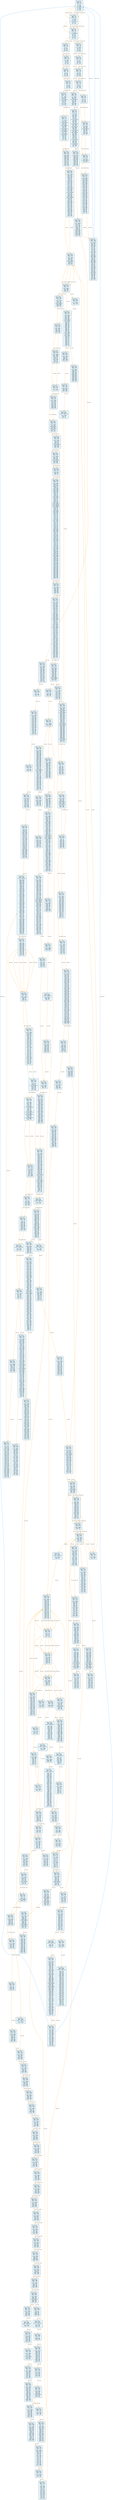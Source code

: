 digraph Contract_CFG {
    rankdir=TB;
    node [shape=box, style="filled, rounded", fontname="Monospace", fontsize=9, margin=0.15];
    edge [fontname="Arial", fontsize=8, penwidth=1.2];

    "block_0" [label="合约: 0x970a77...
起始PC: 0x0
终止PC: 0xb
终止指令: JUMPI
---------
0x0: PUSH1
0x2: PUSH1
0x4: MSTORE
0x5: CALLVALUE
0x6: DUP1
0x7: ISZERO
0x8: PUSH2
0xb: JUMPI", fillcolor="#e6f7ff"];
    "block_10" [label="合约: 0x970a77...
起始PC: 0x10
终止PC: 0x19
终止指令: JUMPI
---------
0x10: JUMPDEST
0x11: POP
0x12: PUSH1
0x14: CALLDATASIZE
0x15: LT
0x16: PUSH2
0x19: JUMPI", fillcolor="#e6f7ff"];
    "block_1a" [label="合约: 0x970a77...
起始PC: 0x1a
终止PC: 0x2a
终止指令: JUMPI
---------
0x1a: PUSH1
0x1c: CALLDATALOAD
0x1d: PUSH1
0x1f: SHR
0x20: DUP1
0x21: PUSH4
0x26: GT
0x27: PUSH2
0x2a: JUMPI", fillcolor="#e6f7ff"];
    "block_2b" [label="合约: 0x970a77...
起始PC: 0x2b
终止PC: 0x35
终止指令: JUMPI
---------
0x2b: DUP1
0x2c: PUSH4
0x31: GT
0x32: PUSH2
0x35: JUMPI", fillcolor="#e6f7ff"];
    "block_97" [label="合约: 0x970a77...
起始PC: 0x97
终止PC: 0xa2
终止指令: JUMPI
---------
0x97: JUMPDEST
0x98: DUP1
0x99: PUSH4
0x9e: GT
0x9f: PUSH2
0xa2: JUMPI", fillcolor="#e6f7ff"];
    "block_a3" [label="合约: 0x970a77...
起始PC: 0xa3
终止PC: 0xad
终止指令: JUMPI
---------
0xa3: DUP1
0xa4: PUSH4
0xa9: EQ
0xaa: PUSH2
0xad: JUMPI", fillcolor="#e6f7ff"];
    "block_ae" [label="合约: 0x970a77...
起始PC: 0xae
终止PC: 0xb8
终止指令: JUMPI
---------
0xae: DUP1
0xaf: PUSH4
0xb4: EQ
0xb5: PUSH2
0xb8: JUMPI", fillcolor="#e6f7ff"];
    "block_73c" [label="合约: 0x970a77...
起始PC: 0x73c
终止PC: 0x74d
终止指令: JUMPI
---------
0x73c: JUMPDEST
0x73d: PUSH2
0x740: PUSH1
0x742: DUP1
0x743: CALLDATASIZE
0x744: SUB
0x745: PUSH1
0x747: DUP2
0x748: LT
0x749: ISZERO
0x74a: PUSH2
0x74d: JUMPI", fillcolor="#e6f7ff"];
    "block_752" [label="合约: 0x970a77...
起始PC: 0x752
终止PC: 0x775
终止指令: JUMP
---------
0x752: JUMPDEST
0x753: POP
0x754: DUP1
0x755: CALLDATALOAD
0x756: PUSH1
0x758: SWAP1
0x759: DUP2
0x75a: SIGNEXTEND
0x75b: SWAP2
0x75c: PUSH1
0x75e: DUP2
0x75f: ADD
0x760: CALLDATALOAD
0x761: SWAP1
0x762: SWAP2
0x763: SIGNEXTEND
0x764: SWAP1
0x765: PUSH1
0x767: ADD
0x768: CALLDATALOAD
0x769: PUSH1
0x76b: PUSH1
0x76d: PUSH1
0x76f: SHL
0x770: SUB
0x771: AND
0x772: PUSH2
0x775: JUMP", fillcolor="#e6f7ff"];
    "block_2569" [label="合约: 0x970a77...
起始PC: 0x2569
终止PC: 0x257d
终止指令: JUMPI
---------
0x2569: JUMPDEST
0x256a: PUSH1
0x256c: DUP1
0x256d: SLOAD
0x256e: DUP2
0x256f: SWAP1
0x2570: PUSH1
0x2572: PUSH1
0x2574: SHL
0x2575: SWAP1
0x2576: DIV
0x2577: PUSH1
0x2579: AND
0x257a: PUSH2
0x257d: JUMPI", fillcolor="#e6f7ff"];
    "block_25b0" [label="合约: 0x970a77...
起始PC: 0x25b0
终止PC: 0x25fb
终止指令: JUMP
---------
0x25b0: JUMPDEST
0x25b1: PUSH1
0x25b3: DUP1
0x25b4: SLOAD
0x25b5: PUSH1
0x25b7: PUSH1
0x25b9: SHL
0x25ba: NOT
0x25bb: AND
0x25bc: DUP2
0x25bd: SSTORE
0x25be: PUSH1
0x25c0: DUP1
0x25c1: MLOAD
0x25c2: PUSH1
0x25c4: DUP2
0x25c5: ADD
0x25c6: DUP3
0x25c7: MSTORE
0x25c8: CALLER
0x25c9: DUP2
0x25ca: MSTORE
0x25cb: PUSH1
0x25cd: DUP9
0x25ce: DUP2
0x25cf: SIGNEXTEND
0x25d0: PUSH1
0x25d2: DUP4
0x25d3: ADD
0x25d4: MSTORE
0x25d5: DUP8
0x25d6: SWAP1
0x25d7: SIGNEXTEND
0x25d8: SWAP2
0x25d9: DUP2
0x25da: ADD
0x25db: SWAP2
0x25dc: SWAP1
0x25dd: SWAP2
0x25de: MSTORE
0x25df: DUP2
0x25e0: SWAP1
0x25e1: DUP2
0x25e2: SWAP1
0x25e3: PUSH2
0x25e6: SWAP1
0x25e7: PUSH1
0x25e9: DUP2
0x25ea: ADD
0x25eb: PUSH2
0x25ee: PUSH1
0x25f0: PUSH1
0x25f2: PUSH1
0x25f4: SHL
0x25f5: SUB
0x25f6: DUP11
0x25f7: AND
0x25f8: PUSH2
0x25fb: JUMP", fillcolor="#e6f7ff"];
    "block_3f58" [label="合约: 0x970a77...
起始PC: 0x3f58
终止PC: 0x3f64
终止指令: JUMPI
---------
0x3f58: JUMPDEST
0x3f59: DUP1
0x3f5a: PUSH1
0x3f5c: DUP2
0x3f5d: SWAP1
0x3f5e: SIGNEXTEND
0x3f5f: DUP2
0x3f60: EQ
0x3f61: PUSH2
0x3f64: JUMPI", fillcolor="#e6f7ff"];
    "block_2beb" [label="合约: 0x970a77...
起始PC: 0x2beb
终止PC: 0x2bef
终止指令: JUMP
---------
0x2beb: JUMPDEST
0x2bec: SWAP2
0x2bed: SWAP1
0x2bee: POP
0x2bef: JUMP", fillcolor="#e6f7ff"];
    "block_25fc" [label="合约: 0x970a77...
起始PC: 0x25fc
终止PC: 0x2608
终止指令: JUMP
---------
0x25fc: JUMPDEST
0x25fd: PUSH1
0x25ff: SUB
0x2600: PUSH1
0x2602: SIGNEXTEND
0x2603: SWAP1
0x2604: MSTORE
0x2605: PUSH2
0x2608: JUMP", fillcolor="#e6f7ff"];
    "block_3f69" [label="合约: 0x970a77...
起始PC: 0x3f69
终止PC: 0x3f75
终止指令: JUMP
---------
0x3f69: JUMPDEST
0x3f6a: PUSH1
0x3f6c: DUP1
0x3f6d: PUSH1
0x3f6f: PUSH2
0x3f72: PUSH2
0x3f75: JUMP", fillcolor="#e6f7ff"];
    "block_2bf0" [label="合约: 0x970a77...
起始PC: 0x2bf0
终止PC: 0x2c20
终止指令: JUMPI
---------
0x2bf0: JUMPDEST
0x2bf1: ADDRESS
0x2bf2: PUSH1
0x2bf4: PUSH1
0x2bf6: PUSH1
0x2bf8: SHL
0x2bf9: SUB
0x2bfa: PUSH32
0x2c1b: AND
0x2c1c: EQ
0x2c1d: PUSH2
0x2c20: JUMPI", fillcolor="#e6f7ff"];
    "block_2c25" [label="合约: 0x970a77...
起始PC: 0x2c25
终止PC: 0x2c26
终止指令: JUMP
---------
0x2c25: JUMPDEST
0x2c26: JUMP", fillcolor="#e6f7ff"];
    "block_3f76" [label="合约: 0x970a77...
起始PC: 0x3f76
终止PC: 0x3f87
终止指令: JUMP
---------
0x3f76: JUMPDEST
0x3f77: PUSH2
0x3f7a: DUP5
0x3f7b: PUSH1
0x3f7d: ADD
0x3f7e: MLOAD
0x3f7f: DUP6
0x3f80: PUSH1
0x3f82: ADD
0x3f83: MLOAD
0x3f84: PUSH2
0x3f87: JUMP", fillcolor="#e6f7ff"];
    "block_43a1" [label="合约: 0x970a77...
起始PC: 0x43a1
终止PC: 0x43ae
终止指令: JUMPI
---------
0x43a1: JUMPDEST
0x43a2: DUP1
0x43a3: PUSH1
0x43a5: SIGNEXTEND
0x43a6: DUP3
0x43a7: PUSH1
0x43a9: SIGNEXTEND
0x43aa: SLT
0x43ab: PUSH2
0x43ae: JUMPI", fillcolor="#e6f7ff"];
    "block_43e1" [label="合约: 0x970a77...
起始PC: 0x43e1
终止PC: 0x43f1
终止指令: JUMPI
---------
0x43e1: JUMPDEST
0x43e2: PUSH3
0x43e6: NOT
0x43e7: PUSH1
0x43e9: DUP4
0x43ea: SWAP1
0x43eb: SIGNEXTEND
0x43ec: SLT
0x43ed: ISZERO
0x43ee: PUSH2
0x43f1: JUMPI", fillcolor="#e6f7ff"];
    "block_4424" [label="合约: 0x970a77...
起始PC: 0x4424
终止PC: 0x4433
终止指令: JUMPI
---------
0x4424: JUMPDEST
0x4425: PUSH3
0x4429: PUSH1
0x442b: DUP3
0x442c: SWAP1
0x442d: SIGNEXTEND
0x442e: SGT
0x442f: ISZERO
0x4430: PUSH2
0x4433: JUMPI", fillcolor="#e6f7ff"];
    "block_4466" [label="合约: 0x970a77...
起始PC: 0x4466
终止PC: 0x4469
终止指令: JUMP
---------
0x4466: JUMPDEST
0x4467: POP
0x4468: POP
0x4469: JUMP", fillcolor="#e6f7ff"];
    "block_3f88" [label="合约: 0x970a77...
起始PC: 0x3f88
终止PC: 0x402b
终止指令: JUMP
---------
0x3f88: JUMPDEST
0x3f89: PUSH1
0x3f8b: DUP1
0x3f8c: MLOAD
0x3f8d: PUSH1
0x3f8f: DUP2
0x3f90: ADD
0x3f91: DUP3
0x3f92: MSTORE
0x3f93: PUSH1
0x3f95: SLOAD
0x3f96: PUSH1
0x3f98: PUSH1
0x3f9a: PUSH1
0x3f9c: SHL
0x3f9d: SUB
0x3f9e: DUP2
0x3f9f: AND
0x3fa0: DUP3
0x3fa1: MSTORE
0x3fa2: PUSH1
0x3fa4: PUSH1
0x3fa6: SHL
0x3fa7: DUP2
0x3fa8: DIV
0x3fa9: PUSH1
0x3fab: SWAP1
0x3fac: DUP2
0x3fad: SIGNEXTEND
0x3fae: DUP2
0x3faf: SIGNEXTEND
0x3fb0: SWAP1
0x3fb1: SIGNEXTEND
0x3fb2: PUSH1
0x3fb4: DUP1
0x3fb5: DUP5
0x3fb6: ADD
0x3fb7: DUP3
0x3fb8: SWAP1
0x3fb9: MSTORE
0x3fba: PUSH2
0x3fbd: PUSH1
0x3fbf: PUSH1
0x3fc1: SHL
0x3fc2: DUP5
0x3fc3: DIV
0x3fc4: DUP2
0x3fc5: AND
0x3fc6: DUP6
0x3fc7: DUP8
0x3fc8: ADD
0x3fc9: MSTORE
0x3fca: PUSH1
0x3fcc: PUSH1
0x3fce: SHL
0x3fcf: DUP5
0x3fd0: DIV
0x3fd1: DUP2
0x3fd2: AND
0x3fd3: PUSH1
0x3fd5: DUP1
0x3fd6: DUP8
0x3fd7: ADD
0x3fd8: SWAP2
0x3fd9: SWAP1
0x3fda: SWAP2
0x3fdb: MSTORE
0x3fdc: PUSH1
0x3fde: PUSH1
0x3fe0: SHL
0x3fe1: DUP6
0x3fe2: DIV
0x3fe3: SWAP1
0x3fe4: SWAP2
0x3fe5: AND
0x3fe6: PUSH1
0x3fe8: DUP7
0x3fe9: ADD
0x3fea: MSTORE
0x3feb: PUSH1
0x3fed: PUSH1
0x3fef: PUSH1
0x3ff1: SHL
0x3ff2: DUP6
0x3ff3: DIV
0x3ff4: DUP2
0x3ff5: AND
0x3ff6: PUSH1
0x3ff8: DUP8
0x3ff9: ADD
0x3ffa: MSTORE
0x3ffb: PUSH1
0x3ffd: PUSH1
0x3fff: SHL
0x4000: SWAP1
0x4001: SWAP5
0x4002: DIV
0x4003: SWAP1
0x4004: SWAP4
0x4005: AND
0x4006: ISZERO
0x4007: ISZERO
0x4008: PUSH1
0x400a: DUP6
0x400b: ADD
0x400c: MSTORE
0x400d: DUP9
0x400e: MLOAD
0x400f: SWAP1
0x4010: DUP10
0x4011: ADD
0x4012: MLOAD
0x4013: SWAP5
0x4014: DUP10
0x4015: ADD
0x4016: MLOAD
0x4017: SWAP3
0x4018: DUP10
0x4019: ADD
0x401a: MLOAD
0x401b: SWAP4
0x401c: SWAP5
0x401d: PUSH2
0x4020: SWAP5
0x4021: SWAP2
0x4022: SWAP4
0x4023: SWAP1
0x4024: SWAP3
0x4025: SWAP1
0x4026: SWAP2
0x4027: SWAP1
0x4028: PUSH2
0x402b: JUMP", fillcolor="#e6f7ff"];
    "block_4acf" [label="合约: 0x970a77...
起始PC: 0x4acf
终止PC: 0x4add
终止指令: JUMP
---------
0x4acf: JUMPDEST
0x4ad0: PUSH1
0x4ad2: PUSH2
0x4ad5: PUSH1
0x4ad7: DUP8
0x4ad8: DUP8
0x4ad9: DUP8
0x4ada: PUSH2
0x4add: JUMP", fillcolor="#e6f7ff"];
    "block_41e3" [label="合约: 0x970a77...
起始PC: 0x41e3
终止PC: 0x4246
终止指令: JUMP
---------
0x41e3: JUMPDEST
0x41e4: PUSH1
0x41e6: DUP1
0x41e7: MLOAD
0x41e8: PUSH1
0x41ea: SWAP5
0x41eb: SWAP1
0x41ec: SWAP5
0x41ed: SHL
0x41ee: PUSH12
0x41fb: NOT
0x41fc: AND
0x41fd: PUSH1
0x41ff: DUP1
0x4200: DUP7
0x4201: ADD
0x4202: SWAP2
0x4203: SWAP1
0x4204: SWAP2
0x4205: MSTORE
0x4206: PUSH1
0x4208: SWAP4
0x4209: DUP5
0x420a: SIGNEXTEND
0x420b: PUSH1
0x420d: SWAP1
0x420e: DUP2
0x420f: SHL
0x4210: PUSH1
0x4212: DUP8
0x4213: ADD
0x4214: MSTORE
0x4215: SWAP3
0x4216: SWAP1
0x4217: SWAP4
0x4218: SIGNEXTEND
0x4219: SWAP1
0x421a: SWAP2
0x421b: SHL
0x421c: PUSH1
0x421e: DUP5
0x421f: ADD
0x4220: MSTORE
0x4221: DUP1
0x4222: MLOAD
0x4223: DUP1
0x4224: DUP5
0x4225: SUB
0x4226: PUSH1
0x4228: ADD
0x4229: DUP2
0x422a: MSTORE
0x422b: PUSH1
0x422d: SWAP1
0x422e: SWAP4
0x422f: ADD
0x4230: DUP2
0x4231: MSTORE
0x4232: DUP3
0x4233: MLOAD
0x4234: SWAP3
0x4235: DUP3
0x4236: ADD
0x4237: SWAP3
0x4238: SWAP1
0x4239: SWAP3
0x423a: SHA3
0x423b: PUSH1
0x423d: SWAP1
0x423e: DUP2
0x423f: MSTORE
0x4240: SWAP3
0x4241: SWAP1
0x4242: MSTORE
0x4243: SWAP1
0x4244: SHA3
0x4245: SWAP1
0x4246: JUMP", fillcolor="#e6f7ff"];
    "block_4ade" [label="合约: 0x970a77...
起始PC: 0x4ade
终止PC: 0x4af5
终止指令: JUMPI
---------
0x4ade: JUMPDEST
0x4adf: PUSH1
0x4ae1: SLOAD
0x4ae2: PUSH1
0x4ae4: SLOAD
0x4ae5: SWAP2
0x4ae6: SWAP3
0x4ae7: POP
0x4ae8: SWAP1
0x4ae9: PUSH1
0x4aeb: DUP1
0x4aec: PUSH1
0x4aee: DUP8
0x4aef: SWAP1
0x4af0: SIGNEXTEND
0x4af1: ISZERO
0x4af2: PUSH2
0x4af5: JUMPI", fillcolor="#e6f7ff"];
    "block_4af6" [label="合约: 0x970a77...
起始PC: 0x4af6
终止PC: 0x4afe
终止指令: JUMP
---------
0x4af6: PUSH1
0x4af8: PUSH2
0x4afb: PUSH2
0x4afe: JUMP", fillcolor="#e6f7ff"];
    "block_2c27" [label="合约: 0x970a77...
起始PC: 0x2c27
终止PC: 0x2c2a
终止指令: JUMP
---------
0x2c27: JUMPDEST
0x2c28: TIMESTAMP
0x2c29: SWAP1
0x2c2a: JUMP", fillcolor="#e6f7ff"];
    "block_4aff" [label="合约: 0x970a77...
起始PC: 0x4aff
终止PC: 0x4b48
终止指令: JUMP
---------
0x4aff: JUMPDEST
0x4b00: PUSH1
0x4b02: DUP1
0x4b03: SLOAD
0x4b04: PUSH1
0x4b06: SLOAD
0x4b07: SWAP3
0x4b08: SWAP4
0x4b09: POP
0x4b0a: SWAP1
0x4b0b: SWAP2
0x4b0c: DUP3
0x4b0d: SWAP2
0x4b0e: PUSH2
0x4b11: SWAP2
0x4b12: PUSH1
0x4b14: SWAP2
0x4b15: DUP7
0x4b16: SWAP2
0x4b17: DUP6
0x4b18: SWAP2
0x4b19: PUSH1
0x4b1b: PUSH1
0x4b1d: SHL
0x4b1e: DUP2
0x4b1f: DIV
0x4b20: PUSH1
0x4b22: SIGNEXTEND
0x4b23: SWAP2
0x4b24: PUSH2
0x4b27: PUSH1
0x4b29: PUSH1
0x4b2b: SHL
0x4b2c: DUP4
0x4b2d: DIV
0x4b2e: DUP2
0x4b2f: AND
0x4b30: SWAP3
0x4b31: PUSH1
0x4b33: PUSH1
0x4b35: PUSH1
0x4b37: SHL
0x4b38: SUB
0x4b39: SWAP1
0x4b3a: SWAP3
0x4b3b: AND
0x4b3c: SWAP2
0x4b3d: PUSH1
0x4b3f: PUSH1
0x4b41: SHL
0x4b42: SWAP1
0x4b43: DIV
0x4b44: AND
0x4b45: PUSH2
0x4b48: JUMP", fillcolor="#e6f7ff"];
    "block_3389" [label="合约: 0x970a77...
起始PC: 0x3389
终止PC: 0x3397
终止指令: JUMPI
---------
0x3389: JUMPDEST
0x338a: PUSH1
0x338c: DUP1
0x338d: PUSH4
0x3392: DUP8
0x3393: AND
0x3394: PUSH2
0x3397: JUMPI", fillcolor="#e6f7ff"];
    "block_3398" [label="合约: 0x970a77...
起始PC: 0x3398
终止PC: 0x33a8
终止指令: JUMPI
---------
0x3398: PUSH1
0x339a: DUP10
0x339b: DUP7
0x339c: PUSH2
0x339f: AND
0x33a0: PUSH2
0x33a3: DUP2
0x33a4: LT
0x33a5: PUSH2
0x33a8: JUMPI", fillcolor="#e6f7ff"];
    "block_33aa" [label="合约: 0x970a77...
起始PC: 0x33aa
终止PC: 0x340d
终止指令: JUMPI
---------
0x33aa: JUMPDEST
0x33ab: PUSH1
0x33ad: DUP1
0x33ae: MLOAD
0x33af: PUSH1
0x33b1: DUP2
0x33b2: ADD
0x33b3: DUP3
0x33b4: MSTORE
0x33b5: SWAP2
0x33b6: SWAP1
0x33b7: SWAP3
0x33b8: ADD
0x33b9: SLOAD
0x33ba: PUSH4
0x33bf: DUP1
0x33c0: DUP3
0x33c1: AND
0x33c2: DUP1
0x33c3: DUP5
0x33c4: MSTORE
0x33c5: PUSH5
0x33cb: DUP4
0x33cc: DIV
0x33cd: PUSH1
0x33cf: SWAP1
0x33d0: DUP2
0x33d1: SIGNEXTEND
0x33d2: DUP2
0x33d3: SIGNEXTEND
0x33d4: SWAP1
0x33d5: SIGNEXTEND
0x33d6: PUSH1
0x33d8: DUP6
0x33d9: ADD
0x33da: MSTORE
0x33db: PUSH1
0x33dd: PUSH1
0x33df: SHL
0x33e0: DUP4
0x33e1: DIV
0x33e2: PUSH1
0x33e4: PUSH1
0x33e6: PUSH1
0x33e8: SHL
0x33e9: SUB
0x33ea: AND
0x33eb: SWAP5
0x33ec: DUP5
0x33ed: ADD
0x33ee: SWAP5
0x33ef: SWAP1
0x33f0: SWAP5
0x33f1: MSTORE
0x33f2: PUSH1
0x33f4: PUSH1
0x33f6: SHL
0x33f7: SWAP1
0x33f8: SWAP2
0x33f9: DIV
0x33fa: PUSH1
0x33fc: AND
0x33fd: ISZERO
0x33fe: ISZERO
0x33ff: PUSH1
0x3401: DUP4
0x3402: ADD
0x3403: MSTORE
0x3404: SWAP1
0x3405: SWAP3
0x3406: POP
0x3407: DUP11
0x3408: AND
0x3409: EQ
0x340a: PUSH2
0x340d: JUMPI", fillcolor="#e6f7ff"];
    "block_340e" [label="合约: 0x970a77...
起始PC: 0x340e
终止PC: 0x3418
终止指令: JUMP
---------
0x340e: PUSH2
0x3411: DUP2
0x3412: DUP11
0x3413: DUP10
0x3414: DUP9
0x3415: PUSH2
0x3418: JUMP", fillcolor="#e6f7ff"];
    "block_4822" [label="合约: 0x970a77...
起始PC: 0x4822
终止PC: 0x4829
终止指令: JUMP
---------
0x4822: JUMPDEST
0x4823: PUSH2
0x4826: PUSH2
0x4829: JUMP", fillcolor="#e6f7ff"];
    "block_564a" [label="合约: 0x970a77...
起始PC: 0x564a
终止PC: 0x5670
终止指令: JUMP
---------
0x564a: JUMPDEST
0x564b: PUSH1
0x564d: DUP1
0x564e: MLOAD
0x564f: PUSH1
0x5651: DUP2
0x5652: ADD
0x5653: DUP3
0x5654: MSTORE
0x5655: PUSH1
0x5657: DUP1
0x5658: DUP3
0x5659: MSTORE
0x565a: PUSH1
0x565c: DUP3
0x565d: ADD
0x565e: DUP2
0x565f: SWAP1
0x5660: MSTORE
0x5661: SWAP2
0x5662: DUP2
0x5663: ADD
0x5664: DUP3
0x5665: SWAP1
0x5666: MSTORE
0x5667: PUSH1
0x5669: DUP2
0x566a: ADD
0x566b: SWAP2
0x566c: SWAP1
0x566d: SWAP2
0x566e: MSTORE
0x566f: SWAP1
0x5670: JUMP", fillcolor="#e6f7ff"];
    "block_482a" [label="合约: 0x970a77...
起始PC: 0x482a
终止PC: 0x4877
终止指令: JUMPI
---------
0x482a: JUMPDEST
0x482b: PUSH1
0x482d: DUP6
0x482e: PUSH1
0x4830: ADD
0x4831: MLOAD
0x4832: DUP6
0x4833: SUB
0x4834: SWAP1
0x4835: POP
0x4836: PUSH1
0x4838: MLOAD
0x4839: DUP1
0x483a: PUSH1
0x483c: ADD
0x483d: PUSH1
0x483f: MSTORE
0x4840: DUP1
0x4841: DUP7
0x4842: PUSH4
0x4847: AND
0x4848: DUP2
0x4849: MSTORE
0x484a: PUSH1
0x484c: ADD
0x484d: DUP3
0x484e: PUSH4
0x4853: AND
0x4854: DUP7
0x4855: PUSH1
0x4857: SIGNEXTEND
0x4858: MUL
0x4859: DUP9
0x485a: PUSH1
0x485c: ADD
0x485d: MLOAD
0x485e: ADD
0x485f: PUSH1
0x4861: SIGNEXTEND
0x4862: DUP2
0x4863: MSTORE
0x4864: PUSH1
0x4866: ADD
0x4867: PUSH1
0x4869: DUP6
0x486a: PUSH1
0x486c: PUSH1
0x486e: PUSH1
0x4870: SHL
0x4871: SUB
0x4872: AND
0x4873: GT
0x4874: PUSH2
0x4877: JUMPI", fillcolor="#e6f7ff"];
    "block_487e" [label="合约: 0x970a77...
起始PC: 0x487e
终止PC: 0x487f
终止指令: JUMPDEST_PREV
---------
0x487e: JUMPDEST
0x487f: DUP5", fillcolor="#e6f7ff"];
    "block_48ab" [label="合约: 0x970a77...
起始PC: 0x48ab
终止PC: 0x48d1
终止指令: JUMP
---------
0x48ab: JUMPDEST
0x48ac: DIV
0x48ad: DUP9
0x48ae: PUSH1
0x48b0: ADD
0x48b1: MLOAD
0x48b2: ADD
0x48b3: PUSH1
0x48b5: PUSH1
0x48b7: PUSH1
0x48b9: SHL
0x48ba: SUB
0x48bb: AND
0x48bc: DUP2
0x48bd: MSTORE
0x48be: PUSH1
0x48c0: ADD
0x48c1: PUSH1
0x48c3: ISZERO
0x48c4: ISZERO
0x48c5: DUP2
0x48c6: MSTORE
0x48c7: POP
0x48c8: SWAP2
0x48c9: POP
0x48ca: POP
0x48cb: SWAP5
0x48cc: SWAP4
0x48cd: POP
0x48ce: POP
0x48cf: POP
0x48d0: POP
0x48d1: JUMP", fillcolor="#e6f7ff"];
    "block_3419" [label="合约: 0x970a77...
起始PC: 0x3419
终止PC: 0x341b
终止指令: JUMPDEST_PREV
---------
0x3419: JUMPDEST
0x341a: SWAP1
0x341b: POP", fillcolor="#e6f7ff"];
    "block_3510" [label="合约: 0x970a77...
起始PC: 0x3510
终止PC: 0x351b
终止指令: JUMP
---------
0x3510: JUMPDEST
0x3511: SWAP8
0x3512: POP
0x3513: SWAP8
0x3514: SWAP6
0x3515: POP
0x3516: POP
0x3517: POP
0x3518: POP
0x3519: POP
0x351a: POP
0x351b: JUMP", fillcolor="#e6f7ff"];
    "block_4b49" [label="合约: 0x970a77...
起始PC: 0x4b49
终止PC: 0x4b82
终止指令: JUMP
---------
0x4b49: JUMPDEST
0x4b4a: SWAP1
0x4b4b: SWAP3
0x4b4c: POP
0x4b4d: SWAP1
0x4b4e: POP
0x4b4f: PUSH2
0x4b52: PUSH1
0x4b54: DUP14
0x4b55: DUP12
0x4b56: DUP14
0x4b57: DUP12
0x4b58: DUP12
0x4b59: DUP8
0x4b5a: DUP10
0x4b5b: DUP12
0x4b5c: PUSH1
0x4b5e: PUSH32
0x4b7f: PUSH2
0x4b82: JUMP", fillcolor="#e6f7ff"];
    "block_513b" [label="合约: 0x970a77...
起始PC: 0x513b
终止PC: 0x5165
终止指令: JUMP
---------
0x513b: JUMPDEST
0x513c: PUSH1
0x513e: DUP11
0x513f: DUP2
0x5140: SIGNEXTEND
0x5141: SWAP1
0x5142: SIGNEXTEND
0x5143: PUSH1
0x5145: SWAP1
0x5146: DUP2
0x5147: MSTORE
0x5148: PUSH1
0x514a: DUP13
0x514b: SWAP1
0x514c: MSTORE
0x514d: PUSH1
0x514f: DUP2
0x5150: SHA3
0x5151: DUP1
0x5152: SLOAD
0x5153: PUSH1
0x5155: PUSH1
0x5157: PUSH1
0x5159: SHL
0x515a: SUB
0x515b: AND
0x515c: DUP3
0x515d: PUSH2
0x5160: DUP3
0x5161: DUP14
0x5162: PUSH2
0x5165: JUMP", fillcolor="#e6f7ff"];
    "block_35ef" [label="合约: 0x970a77...
起始PC: 0x35ef
终止PC: 0x35fc
终止指令: JUMPI
---------
0x35ef: JUMPDEST
0x35f0: PUSH1
0x35f2: DUP1
0x35f3: DUP3
0x35f4: PUSH1
0x35f6: SIGNEXTEND
0x35f7: SLT
0x35f8: ISZERO
0x35f9: PUSH2
0x35fc: JUMPI", fillcolor="#e6f7ff"];
    "block_35fd" [label="合约: 0x970a77...
起始PC: 0x35fd
终止PC: 0x361d
终止指令: JUMPI
---------
0x35fd: DUP3
0x35fe: PUSH1
0x3600: PUSH1
0x3602: PUSH1
0x3604: SHL
0x3605: SUB
0x3606: AND
0x3607: DUP3
0x3608: PUSH1
0x360a: SUB
0x360b: DUP5
0x360c: SUB
0x360d: SWAP2
0x360e: POP
0x360f: DUP2
0x3610: PUSH1
0x3612: PUSH1
0x3614: PUSH1
0x3616: SHL
0x3617: SUB
0x3618: AND
0x3619: LT
0x361a: PUSH2
0x361d: JUMPI", fillcolor="#e6f7ff"];
    "block_364f" [label="合约: 0x970a77...
起始PC: 0x364f
终止PC: 0x3653
终止指令: JUMP
---------
0x364f: JUMPDEST
0x3650: PUSH2
0x3653: JUMP", fillcolor="#e6f7ff"];
    "block_32bd" [label="合约: 0x970a77...
起始PC: 0x32bd
终止PC: 0x32c2
终止指令: JUMP
---------
0x32bd: JUMPDEST
0x32be: SWAP3
0x32bf: SWAP2
0x32c0: POP
0x32c1: POP
0x32c2: JUMP", fillcolor="#e6f7ff"];
    "block_5166" [label="合约: 0x970a77...
起始PC: 0x5166
终止PC: 0x5182
终止指令: JUMPI
---------
0x5166: JUMPDEST
0x5167: SWAP1
0x5168: POP
0x5169: DUP5
0x516a: PUSH1
0x516c: PUSH1
0x516e: PUSH1
0x5170: SHL
0x5171: SUB
0x5172: AND
0x5173: DUP2
0x5174: PUSH1
0x5176: PUSH1
0x5178: PUSH1
0x517a: SHL
0x517b: SUB
0x517c: AND
0x517d: GT
0x517e: ISZERO
0x517f: PUSH2
0x5182: JUMPI", fillcolor="#e6f7ff"];
    "block_51b4" [label="合约: 0x970a77...
起始PC: 0x51b4
终止PC: 0x51ce
终止指令: JUMPI
---------
0x51b4: JUMPDEST
0x51b5: PUSH1
0x51b7: PUSH1
0x51b9: PUSH1
0x51bb: SHL
0x51bc: SUB
0x51bd: DUP3
0x51be: DUP2
0x51bf: AND
0x51c0: ISZERO
0x51c1: SWAP1
0x51c2: DUP3
0x51c3: AND
0x51c4: ISZERO
0x51c5: DUP2
0x51c6: EQ
0x51c7: ISZERO
0x51c8: SWAP5
0x51c9: POP
0x51ca: ISZERO
0x51cb: PUSH2
0x51ce: JUMPI", fillcolor="#e6f7ff"];
    "block_528a" [label="合约: 0x970a77...
起始PC: 0x528a
终止PC: 0x52a8
终止指令: JUMPI
---------
0x528a: JUMPDEST
0x528b: DUP3
0x528c: SLOAD
0x528d: PUSH1
0x528f: PUSH1
0x5291: PUSH1
0x5293: SHL
0x5294: SUB
0x5295: NOT
0x5296: AND
0x5297: PUSH1
0x5299: PUSH1
0x529b: PUSH1
0x529d: SHL
0x529e: SUB
0x529f: DUP3
0x52a0: AND
0x52a1: OR
0x52a2: DUP4
0x52a3: SSTORE
0x52a4: DUP6
0x52a5: PUSH2
0x52a8: JUMPI", fillcolor="#e6f7ff"];
    "block_52a9" [label="合约: 0x970a77...
起始PC: 0x52a9
终止PC: 0x52c8
终止指令: JUMP
---------
0x52a9: DUP3
0x52aa: SLOAD
0x52ab: PUSH2
0x52ae: SWAP1
0x52af: PUSH2
0x52b2: SWAP1
0x52b3: PUSH1
0x52b5: PUSH1
0x52b7: SHL
0x52b8: SWAP1
0x52b9: DIV
0x52ba: PUSH1
0x52bc: SWAP1
0x52bd: DUP2
0x52be: SIGNEXTEND
0x52bf: DUP2
0x52c0: SIGNEXTEND
0x52c1: SWAP1
0x52c2: DUP16
0x52c3: SWAP1
0x52c4: SIGNEXTEND
0x52c5: PUSH2
0x52c8: JUMP", fillcolor="#e6f7ff"];
    "block_32c3" [label="合约: 0x970a77...
起始PC: 0x32c3
终止PC: 0x32d4
终止指令: JUMPI
---------
0x32c3: JUMPDEST
0x32c4: DUP2
0x32c5: DUP2
0x32c6: ADD
0x32c7: DUP3
0x32c8: DUP2
0x32c9: SLT
0x32ca: ISZERO
0x32cb: PUSH1
0x32cd: DUP4
0x32ce: SLT
0x32cf: ISZERO
0x32d0: EQ
0x32d1: PUSH2
0x32d4: JUMPI", fillcolor="#e6f7ff"];
    "block_52c9" [label="合约: 0x970a77...
起始PC: 0x52c9
终止PC: 0x52cd
终止指令: JUMP
---------
0x52c9: JUMPDEST
0x52ca: PUSH2
0x52cd: JUMP", fillcolor="#e6f7ff"];
    "block_52ce" [label="合约: 0x970a77...
起始PC: 0x52ce
终止PC: 0x52d2
终止指令: JUMP
---------
0x52ce: JUMPDEST
0x52cf: PUSH2
0x52d2: JUMP", fillcolor="#e6f7ff"];
    "block_52f4" [label="合约: 0x970a77...
起始PC: 0x52f4
终止PC: 0x5324
终止指令: JUMP
---------
0x52f4: JUMPDEST
0x52f5: DUP4
0x52f6: SLOAD
0x52f7: PUSH1
0x52f9: SWAP2
0x52fa: SWAP1
0x52fb: SWAP2
0x52fc: SIGNEXTEND
0x52fd: PUSH1
0x52ff: PUSH1
0x5301: PUSH1
0x5303: SHL
0x5304: SUB
0x5305: SWAP1
0x5306: DUP2
0x5307: AND
0x5308: PUSH1
0x530a: PUSH1
0x530c: SHL
0x530d: MUL
0x530e: SWAP2
0x530f: AND
0x5310: OR
0x5311: SWAP1
0x5312: SWAP3
0x5313: SSTORE
0x5314: POP
0x5315: SWAP1
0x5316: SWAP13
0x5317: SWAP12
0x5318: POP
0x5319: POP
0x531a: POP
0x531b: POP
0x531c: POP
0x531d: POP
0x531e: POP
0x531f: POP
0x5320: POP
0x5321: POP
0x5322: POP
0x5323: POP
0x5324: JUMP", fillcolor="#e6f7ff"];
    "block_4b83" [label="合约: 0x970a77...
起始PC: 0x4b83
终止PC: 0x4bb9
终止指令: JUMP
---------
0x4b83: JUMPDEST
0x4b84: SWAP5
0x4b85: POP
0x4b86: PUSH2
0x4b89: PUSH1
0x4b8b: DUP13
0x4b8c: DUP12
0x4b8d: DUP14
0x4b8e: DUP12
0x4b8f: DUP12
0x4b90: DUP8
0x4b91: DUP10
0x4b92: DUP12
0x4b93: PUSH1
0x4b95: PUSH32
0x4bb6: PUSH2
0x4bb9: JUMP", fillcolor="#e6f7ff"];
    "block_52d3" [label="合约: 0x970a77...
起始PC: 0x52d3
终止PC: 0x52f3
终止指令: JUMP
---------
0x52d3: JUMPDEST
0x52d4: DUP3
0x52d5: SLOAD
0x52d6: PUSH2
0x52d9: SWAP1
0x52da: PUSH2
0x52dd: SWAP1
0x52de: PUSH1
0x52e0: PUSH1
0x52e2: SHL
0x52e3: SWAP1
0x52e4: DIV
0x52e5: PUSH1
0x52e7: SWAP1
0x52e8: DUP2
0x52e9: SIGNEXTEND
0x52ea: DUP2
0x52eb: SIGNEXTEND
0x52ec: SWAP1
0x52ed: DUP16
0x52ee: SWAP1
0x52ef: SIGNEXTEND
0x52f0: PUSH2
0x52f3: JUMP", fillcolor="#e6f7ff"];
    "block_32a7" [label="合约: 0x970a77...
起始PC: 0x32a7
终止PC: 0x32b8
终止指令: JUMPI
---------
0x32a7: JUMPDEST
0x32a8: DUP1
0x32a9: DUP3
0x32aa: SUB
0x32ab: DUP3
0x32ac: DUP2
0x32ad: SGT
0x32ae: ISZERO
0x32af: PUSH1
0x32b1: DUP4
0x32b2: SLT
0x32b3: ISZERO
0x32b4: EQ
0x32b5: PUSH2
0x32b8: JUMPI", fillcolor="#e6f7ff"];
    "block_4bba" [label="合约: 0x970a77...
起始PC: 0x4bba
终止PC: 0x4bc2
终止指令: JUMPI
---------
0x4bba: JUMPDEST
0x4bbb: SWAP4
0x4bbc: POP
0x4bbd: DUP5
0x4bbe: ISZERO
0x4bbf: PUSH2
0x4bc2: JUMPI", fillcolor="#e6f7ff"];
    "block_4bee" [label="合约: 0x970a77...
起始PC: 0x4bee
终止PC: 0x4bf4
终止指令: JUMPI
---------
0x4bee: JUMPDEST
0x4bef: DUP4
0x4bf0: ISZERO
0x4bf1: PUSH2
0x4bf4: JUMPI", fillcolor="#e6f7ff"];
    "block_4c20" [label="合约: 0x970a77...
起始PC: 0x4c20
终止PC: 0x4c23
终止指令: JUMPDEST_PREV
---------
0x4c20: JUMPDEST
0x4c21: POP
0x4c22: POP
0x4c23: POP", fillcolor="#e6f7ff"];
    "block_538b" [label="合约: 0x970a77...
起始PC: 0x538b
终止PC: 0x53c0
终止指令: JUMPI
---------
0x538b: JUMPDEST
0x538c: PUSH1
0x538e: DUP6
0x538f: DUP2
0x5390: SIGNEXTEND
0x5391: DUP1
0x5392: DUP3
0x5393: SIGNEXTEND
0x5394: PUSH1
0x5396: SWAP1
0x5397: DUP2
0x5398: MSTORE
0x5399: PUSH1
0x539b: DUP10
0x539c: SWAP1
0x539d: MSTORE
0x539e: PUSH1
0x53a0: DUP1
0x53a1: DUP3
0x53a2: SHA3
0x53a3: DUP9
0x53a4: DUP6
0x53a5: SIGNEXTEND
0x53a6: DUP6
0x53a7: SIGNEXTEND
0x53a8: DUP4
0x53a9: MSTORE
0x53aa: SWAP1
0x53ab: DUP3
0x53ac: SHA3
0x53ad: SWAP2
0x53ae: SWAP4
0x53af: DUP5
0x53b0: SWAP4
0x53b1: SWAP2
0x53b2: SWAP3
0x53b3: SWAP2
0x53b4: DUP5
0x53b5: SWAP2
0x53b6: DUP3
0x53b7: SWAP2
0x53b8: SWAP1
0x53b9: DUP11
0x53ba: SWAP1
0x53bb: SIGNEXTEND
0x53bc: SLT
0x53bd: PUSH2
0x53c0: JUMPI", fillcolor="#e6f7ff"];
    "block_53c1" [label="合约: 0x970a77...
起始PC: 0x53c1
终止PC: 0x53d0
终止指令: JUMP
---------
0x53c1: POP
0x53c2: POP
0x53c3: PUSH1
0x53c5: DUP3
0x53c6: ADD
0x53c7: SLOAD
0x53c8: PUSH1
0x53ca: DUP4
0x53cb: ADD
0x53cc: SLOAD
0x53cd: PUSH2
0x53d0: JUMP", fillcolor="#e6f7ff"];
    "block_53e4" [label="合约: 0x970a77...
起始PC: 0x53e4
终止PC: 0x53f5
终止指令: JUMPI
---------
0x53e4: JUMPDEST
0x53e5: PUSH1
0x53e7: DUP1
0x53e8: DUP12
0x53e9: PUSH1
0x53eb: SIGNEXTEND
0x53ec: DUP12
0x53ed: PUSH1
0x53ef: SIGNEXTEND
0x53f0: SLT
0x53f1: ISZERO
0x53f2: PUSH2
0x53f5: JUMPI", fillcolor="#e6f7ff"];
    "block_53f6" [label="合约: 0x970a77...
起始PC: 0x53f6
终止PC: 0x5405
终止指令: JUMP
---------
0x53f6: POP
0x53f7: POP
0x53f8: PUSH1
0x53fa: DUP4
0x53fb: ADD
0x53fc: SLOAD
0x53fd: PUSH1
0x53ff: DUP5
0x5400: ADD
0x5401: SLOAD
0x5402: PUSH2
0x5405: JUMP", fillcolor="#e6f7ff"];
    "block_5419" [label="合约: 0x970a77...
起始PC: 0x5419
终止PC: 0x5436
终止指令: JUMP
---------
0x5419: JUMPDEST
0x541a: SWAP3
0x541b: SWAP1
0x541c: SWAP9
0x541d: SUB
0x541e: SWAP8
0x541f: SWAP1
0x5420: SWAP8
0x5421: SUB
0x5422: SWAP12
0x5423: SWAP7
0x5424: SWAP1
0x5425: SWAP6
0x5426: SUB
0x5427: SWAP5
0x5428: SWAP1
0x5429: SWAP5
0x542a: SUB
0x542b: SWAP9
0x542c: POP
0x542d: SWAP4
0x542e: SWAP7
0x542f: POP
0x5430: POP
0x5431: POP
0x5432: POP
0x5433: POP
0x5434: POP
0x5435: POP
0x5436: JUMP", fillcolor="#e6f7ff"];
    "block_4c36" [label="合约: 0x970a77...
起始PC: 0x4c36
终止PC: 0x4c46
终止指令: JUMP
---------
0x4c36: JUMPDEST
0x4c37: SWAP1
0x4c38: SWAP3
0x4c39: POP
0x4c3a: SWAP1
0x4c3b: POP
0x4c3c: PUSH2
0x4c3f: DUP8
0x4c40: DUP11
0x4c41: DUP5
0x4c42: DUP5
0x4c43: PUSH2
0x4c46: JUMP", fillcolor="#e6f7ff"];
    "block_5437" [label="合约: 0x970a77...
起始PC: 0x5437
终止PC: 0x548d
终止指令: JUMPI
---------
0x5437: JUMPDEST
0x5438: PUSH1
0x543a: DUP1
0x543b: MLOAD
0x543c: PUSH1
0x543e: DUP2
0x543f: ADD
0x5440: DUP3
0x5441: MSTORE
0x5442: DUP6
0x5443: SLOAD
0x5444: PUSH1
0x5446: PUSH1
0x5448: PUSH1
0x544a: SHL
0x544b: SUB
0x544c: SWAP1
0x544d: DUP2
0x544e: AND
0x544f: DUP3
0x5450: MSTORE
0x5451: PUSH1
0x5453: DUP8
0x5454: ADD
0x5455: SLOAD
0x5456: PUSH1
0x5458: DUP4
0x5459: ADD
0x545a: MSTORE
0x545b: PUSH1
0x545d: DUP8
0x545e: ADD
0x545f: SLOAD
0x5460: SWAP3
0x5461: DUP3
0x5462: ADD
0x5463: SWAP3
0x5464: SWAP1
0x5465: SWAP3
0x5466: MSTORE
0x5467: PUSH1
0x5469: DUP7
0x546a: ADD
0x546b: SLOAD
0x546c: DUP1
0x546d: DUP4
0x546e: AND
0x546f: PUSH1
0x5471: DUP4
0x5472: ADD
0x5473: MSTORE
0x5474: PUSH1
0x5476: PUSH1
0x5478: SHL
0x5479: SWAP1
0x547a: DIV
0x547b: SWAP1
0x547c: SWAP2
0x547d: AND
0x547e: PUSH1
0x5480: DUP3
0x5481: ADD
0x5482: MSTORE
0x5483: PUSH1
0x5485: PUSH1
0x5487: DUP6
0x5488: SWAP1
0x5489: SIGNEXTEND
0x548a: PUSH2
0x548d: JUMPI", fillcolor="#e6f7ff"];
    "block_54d6" [label="合约: 0x970a77...
起始PC: 0x54d6
终止PC: 0x54e1
终止指令: JUMP
---------
0x54d6: JUMPDEST
0x54d7: DUP2
0x54d8: MLOAD
0x54d9: PUSH2
0x54dc: SWAP1
0x54dd: DUP7
0x54de: PUSH2
0x54e1: JUMP", fillcolor="#e6f7ff"];
    "block_54e2" [label="合约: 0x970a77...
起始PC: 0x54e2
终止PC: 0x54e4
终止指令: JUMPDEST_PREV
---------
0x54e2: JUMPDEST
0x54e3: SWAP1
0x54e4: POP", fillcolor="#e6f7ff"];
    "block_32d9" [label="合约: 0x970a77...
起始PC: 0x32d9
终止PC: 0x32f7
终止指令: JUMPI
---------
0x32d9: JUMPDEST
0x32da: PUSH1
0x32dc: DUP1
0x32dd: DUP1
0x32de: PUSH1
0x32e0: NOT
0x32e1: DUP6
0x32e2: DUP8
0x32e3: MULMOD
0x32e4: DUP7
0x32e5: DUP7
0x32e6: MUL
0x32e7: SWAP3
0x32e8: POP
0x32e9: DUP3
0x32ea: DUP2
0x32eb: LT
0x32ec: SWAP1
0x32ed: DUP4
0x32ee: SWAP1
0x32ef: SUB
0x32f0: SUB
0x32f1: SWAP1
0x32f2: POP
0x32f3: DUP1
0x32f4: PUSH2
0x32f7: JUMPI", fillcolor="#e6f7ff"];
    "block_32f8" [label="合约: 0x970a77...
起始PC: 0x32f8
终止PC: 0x32ff
终止指令: JUMPI
---------
0x32f8: PUSH1
0x32fa: DUP5
0x32fb: GT
0x32fc: PUSH2
0x32ff: JUMPI", fillcolor="#e6f7ff"];
    "block_3304" [label="合约: 0x970a77...
起始PC: 0x3304
终止PC: 0x330e
终止指令: JUMP
---------
0x3304: JUMPDEST
0x3305: POP
0x3306: DUP3
0x3307: SWAP1
0x3308: DIV
0x3309: SWAP1
0x330a: POP
0x330b: PUSH2
0x330e: JUMP", fillcolor="#e6f7ff"];
    "block_3382" [label="合约: 0x970a77...
起始PC: 0x3382
终止PC: 0x3388
终止指令: JUMP
---------
0x3382: JUMPDEST
0x3383: SWAP4
0x3384: SWAP3
0x3385: POP
0x3386: POP
0x3387: POP
0x3388: JUMP", fillcolor="#e6f7ff"];
    "block_5509" [label="合约: 0x970a77...
起始PC: 0x5509
终止PC: 0x552e
终止指令: JUMP
---------
0x5509: JUMPDEST
0x550a: SWAP1
0x550b: POP
0x550c: PUSH1
0x550e: PUSH2
0x5511: DUP5
0x5512: PUSH1
0x5514: ADD
0x5515: MLOAD
0x5516: DUP7
0x5517: SUB
0x5518: DUP6
0x5519: PUSH1
0x551b: ADD
0x551c: MLOAD
0x551d: PUSH1
0x551f: PUSH1
0x5521: PUSH1
0x5523: SHL
0x5524: SUB
0x5525: AND
0x5526: PUSH1
0x5528: PUSH1
0x552a: SHL
0x552b: PUSH2
0x552e: JUMP", fillcolor="#e6f7ff"];
    "block_552f" [label="合约: 0x970a77...
起始PC: 0x552f
终止PC: 0x553c
终止指令: JUMPI
---------
0x552f: JUMPDEST
0x5530: SWAP1
0x5531: POP
0x5532: DUP7
0x5533: PUSH1
0x5535: SIGNEXTEND
0x5536: PUSH1
0x5538: EQ
0x5539: PUSH2
0x553c: JUMPI", fillcolor="#e6f7ff"];
    "block_553d" [label="合约: 0x970a77...
起始PC: 0x553d
终止PC: 0x5555
终止指令: JUMPDEST_PREV
---------
0x553d: DUP8
0x553e: SLOAD
0x553f: PUSH1
0x5541: PUSH1
0x5543: PUSH1
0x5545: SHL
0x5546: SUB
0x5547: NOT
0x5548: AND
0x5549: PUSH1
0x554b: PUSH1
0x554d: PUSH1
0x554f: SHL
0x5550: SUB
0x5551: DUP5
0x5552: AND
0x5553: OR
0x5554: DUP9
0x5555: SSTORE", fillcolor="#e6f7ff"];
    "block_5584" [label="合约: 0x970a77...
起始PC: 0x5584
终止PC: 0x5589
终止指令: JUMPI
---------
0x5584: JUMPDEST
0x5585: ISZERO
0x5586: PUSH2
0x5589: JUMPI", fillcolor="#e6f7ff"];
    "block_558a" [label="合约: 0x970a77...
起始PC: 0x558a
终止PC: 0x55c1
终止指令: JUMPDEST_PREV
---------
0x558a: PUSH1
0x558c: DUP9
0x558d: ADD
0x558e: DUP1
0x558f: SLOAD
0x5590: PUSH1
0x5592: PUSH1
0x5594: PUSH1
0x5596: SHL
0x5597: SUB
0x5598: NOT
0x5599: DUP2
0x559a: AND
0x559b: PUSH1
0x559d: PUSH1
0x559f: PUSH1
0x55a1: SHL
0x55a2: SUB
0x55a3: SWAP2
0x55a4: DUP3
0x55a5: AND
0x55a6: DUP6
0x55a7: ADD
0x55a8: DUP3
0x55a9: AND
0x55aa: OR
0x55ab: DUP1
0x55ac: DUP3
0x55ad: AND
0x55ae: PUSH1
0x55b0: PUSH1
0x55b2: SHL
0x55b3: SWAP2
0x55b4: DUP3
0x55b5: SWAP1
0x55b6: DIV
0x55b7: DUP4
0x55b8: AND
0x55b9: DUP6
0x55ba: ADD
0x55bb: SWAP1
0x55bc: SWAP3
0x55bd: AND
0x55be: MUL
0x55bf: OR
0x55c0: SWAP1
0x55c1: SSTORE", fillcolor="#e6f7ff"];
    "block_4c47" [label="合约: 0x970a77...
起始PC: 0x4c47
终止PC: 0x4c53
终止指令: JUMPI
---------
0x4c47: JUMPDEST
0x4c48: PUSH1
0x4c4a: DUP10
0x4c4b: PUSH1
0x4c4d: SIGNEXTEND
0x4c4e: SLT
0x4c4f: ISZERO
0x4c50: PUSH2
0x4c53: JUMPI", fillcolor="#e6f7ff"];
    "block_4c54" [label="合约: 0x970a77...
起始PC: 0x4c54
终止PC: 0x4c59
终止指令: JUMPI
---------
0x4c54: DUP4
0x4c55: ISZERO
0x4c56: PUSH2
0x4c59: JUMPI", fillcolor="#e6f7ff"];
    "block_4c64" [label="合约: 0x970a77...
起始PC: 0x4c64
终止PC: 0x4c6a
终止指令: JUMPI
---------
0x4c64: JUMPDEST
0x4c65: DUP3
0x4c66: ISZERO
0x4c67: PUSH2
0x4c6a: JUMPI", fillcolor="#e6f7ff"];
    "block_4c75" [label="合约: 0x970a77...
起始PC: 0x4c75
终止PC: 0x4c83
终止指令: JUMP
---------
0x4c75: JUMPDEST
0x4c76: POP
0x4c77: POP
0x4c78: POP
0x4c79: POP
0x4c7a: POP
0x4c7b: POP
0x4c7c: SWAP6
0x4c7d: SWAP5
0x4c7e: POP
0x4c7f: POP
0x4c80: POP
0x4c81: POP
0x4c82: POP
0x4c83: JUMP", fillcolor="#e6f7ff"];
    "block_402c" [label="合约: 0x970a77...
起始PC: 0x402c
终止PC: 0x403d
终止指令: JUMPI
---------
0x402c: JUMPDEST
0x402d: SWAP4
0x402e: POP
0x402f: DUP5
0x4030: PUSH1
0x4032: ADD
0x4033: MLOAD
0x4034: PUSH1
0x4036: SIGNEXTEND
0x4037: PUSH1
0x4039: EQ
0x403a: PUSH2
0x403d: JUMPI", fillcolor="#e6f7ff"];
    "block_403e" [label="合约: 0x970a77...
起始PC: 0x403e
终止PC: 0x4053
终止指令: JUMPI
---------
0x403e: DUP5
0x403f: PUSH1
0x4041: ADD
0x4042: MLOAD
0x4043: PUSH1
0x4045: SIGNEXTEND
0x4046: DUP2
0x4047: PUSH1
0x4049: ADD
0x404a: MLOAD
0x404b: PUSH1
0x404d: SIGNEXTEND
0x404e: SLT
0x404f: ISZERO
0x4050: PUSH2
0x4053: JUMPI", fillcolor="#e6f7ff"];
    "block_4081" [label="合约: 0x970a77...
起始PC: 0x4081
终止PC: 0x4097
终止指令: JUMPI
---------
0x4081: JUMPDEST
0x4082: DUP5
0x4083: PUSH1
0x4085: ADD
0x4086: MLOAD
0x4087: PUSH1
0x4089: SIGNEXTEND
0x408a: DUP2
0x408b: PUSH1
0x408d: ADD
0x408e: MLOAD
0x408f: PUSH1
0x4091: SIGNEXTEND
0x4092: SLT
0x4093: ISZERO
0x4094: PUSH2
0x4097: JUMPI", fillcolor="#e6f7ff"];
    "block_4098" [label="合约: 0x970a77...
起始PC: 0x4098
终止PC: 0x40b6
终止指令: JUMP
---------
0x4098: PUSH1
0x409a: SLOAD
0x409b: PUSH1
0x409d: DUP3
0x409e: ADD
0x409f: MLOAD
0x40a0: PUSH1
0x40a2: PUSH1
0x40a4: PUSH1
0x40a6: SHL
0x40a7: SUB
0x40a8: SWAP1
0x40a9: SWAP2
0x40aa: AND
0x40ab: SWAP1
0x40ac: PUSH2
0x40af: SWAP1
0x40b0: PUSH2
0x40b3: PUSH2
0x40b6: JUMP", fillcolor="#e6f7ff"];
    "block_40b7" [label="合约: 0x970a77...
起始PC: 0x40b7
终止PC: 0x40d2
终止指令: JUMP
---------
0x40b7: JUMPDEST
0x40b8: PUSH1
0x40ba: DUP6
0x40bb: ADD
0x40bc: MLOAD
0x40bd: PUSH1
0x40bf: DUP7
0x40c0: ADD
0x40c1: MLOAD
0x40c2: PUSH1
0x40c4: DUP8
0x40c5: ADD
0x40c6: MLOAD
0x40c7: PUSH1
0x40c9: SWAP5
0x40ca: SWAP4
0x40cb: SWAP3
0x40cc: SWAP2
0x40cd: DUP8
0x40ce: SWAP2
0x40cf: PUSH2
0x40d2: JUMP", fillcolor="#e6f7ff"];
    "block_39d1" [label="合约: 0x970a77...
起始PC: 0x39d1
终止PC: 0x39e5
终止指令: JUMPI
---------
0x39d1: JUMPDEST
0x39d2: PUSH1
0x39d4: DUP1
0x39d5: PUSH1
0x39d7: DUP10
0x39d8: DUP10
0x39d9: PUSH2
0x39dc: AND
0x39dd: PUSH2
0x39e0: DUP2
0x39e1: LT
0x39e2: PUSH2
0x39e5: JUMPI", fillcolor="#e6f7ff"];
    "block_39e7" [label="合约: 0x970a77...
起始PC: 0x39e7
终止PC: 0x3a4b
终止指令: JUMPI
---------
0x39e7: JUMPDEST
0x39e8: PUSH1
0x39ea: DUP1
0x39eb: MLOAD
0x39ec: PUSH1
0x39ee: DUP2
0x39ef: ADD
0x39f0: DUP3
0x39f1: MSTORE
0x39f2: SWAP2
0x39f3: SWAP1
0x39f4: SWAP3
0x39f5: ADD
0x39f6: SLOAD
0x39f7: PUSH4
0x39fc: DUP1
0x39fd: DUP3
0x39fe: AND
0x39ff: DUP1
0x3a00: DUP5
0x3a01: MSTORE
0x3a02: PUSH5
0x3a08: DUP4
0x3a09: DIV
0x3a0a: PUSH1
0x3a0c: SWAP1
0x3a0d: DUP2
0x3a0e: SIGNEXTEND
0x3a0f: DUP2
0x3a10: SIGNEXTEND
0x3a11: SWAP1
0x3a12: SIGNEXTEND
0x3a13: PUSH1
0x3a15: DUP6
0x3a16: ADD
0x3a17: MSTORE
0x3a18: PUSH1
0x3a1a: PUSH1
0x3a1c: SHL
0x3a1d: DUP4
0x3a1e: DIV
0x3a1f: PUSH1
0x3a21: PUSH1
0x3a23: PUSH1
0x3a25: SHL
0x3a26: SUB
0x3a27: AND
0x3a28: SWAP5
0x3a29: DUP5
0x3a2a: ADD
0x3a2b: SWAP5
0x3a2c: SWAP1
0x3a2d: SWAP5
0x3a2e: MSTORE
0x3a2f: PUSH1
0x3a31: PUSH1
0x3a33: SHL
0x3a34: SWAP1
0x3a35: SWAP2
0x3a36: DIV
0x3a37: PUSH1
0x3a39: AND
0x3a3a: ISZERO
0x3a3b: ISZERO
0x3a3c: PUSH1
0x3a3e: DUP4
0x3a3f: ADD
0x3a40: MSTORE
0x3a41: SWAP1
0x3a42: SWAP3
0x3a43: POP
0x3a44: DUP10
0x3a45: AND
0x3a46: EQ
0x3a47: ISZERO
0x3a48: PUSH2
0x3a4b: JUMPI", fillcolor="#e6f7ff"];
    "block_3a57" [label="合约: 0x970a77...
起始PC: 0x3a57
终止PC: 0x3a68
终止指令: JUMPI
---------
0x3a57: JUMPDEST
0x3a58: DUP5
0x3a59: PUSH2
0x3a5c: AND
0x3a5d: DUP5
0x3a5e: PUSH2
0x3a61: AND
0x3a62: GT
0x3a63: DUP1
0x3a64: ISZERO
0x3a65: PUSH2
0x3a68: JUMPI", fillcolor="#e6f7ff"];
    "block_3a78" [label="合约: 0x970a77...
起始PC: 0x3a78
终止PC: 0x3a7d
终止指令: JUMPI
---------
0x3a78: JUMPDEST
0x3a79: ISZERO
0x3a7a: PUSH2
0x3a7d: JUMPI", fillcolor="#e6f7ff"];
    "block_3a85" [label="合约: 0x970a77...
起始PC: 0x3a85
终止PC: 0x3a88
终止指令: JUMPDEST_PREV
---------
0x3a85: JUMPDEST
0x3a86: DUP5
0x3a87: SWAP2
0x3a88: POP", fillcolor="#e6f7ff"];
    "block_3a9d" [label="合约: 0x970a77...
起始PC: 0x3a9d
终止PC: 0x3aab
终止指令: JUMP
---------
0x3a9d: JUMPDEST
0x3a9e: MOD
0x3a9f: SWAP3
0x3aa0: POP
0x3aa1: PUSH2
0x3aa4: DUP2
0x3aa5: DUP10
0x3aa6: DUP10
0x3aa7: DUP10
0x3aa8: PUSH2
0x3aab: JUMP", fillcolor="#e6f7ff"];
    "block_3aac" [label="合约: 0x970a77...
起始PC: 0x3aac
终止PC: 0x3abb
终止指令: JUMPI
---------
0x3aac: JUMPDEST
0x3aad: DUP11
0x3aae: DUP5
0x3aaf: PUSH2
0x3ab2: AND
0x3ab3: PUSH2
0x3ab6: DUP2
0x3ab7: LT
0x3ab8: PUSH2
0x3abb: JUMPI", fillcolor="#e6f7ff"];
    "block_3abd" [label="合约: 0x970a77...
起始PC: 0x3abd
终止PC: 0x3b85
终止指令: JUMP
---------
0x3abd: JUMPDEST
0x3abe: DUP3
0x3abf: MLOAD
0x3ac0: SWAP2
0x3ac1: ADD
0x3ac2: DUP1
0x3ac3: SLOAD
0x3ac4: PUSH1
0x3ac6: DUP5
0x3ac7: ADD
0x3ac8: MLOAD
0x3ac9: PUSH1
0x3acb: DUP6
0x3acc: ADD
0x3acd: MLOAD
0x3ace: PUSH1
0x3ad0: SWAP1
0x3ad1: SWAP6
0x3ad2: ADD
0x3ad3: MLOAD
0x3ad4: ISZERO
0x3ad5: ISZERO
0x3ad6: PUSH1
0x3ad8: PUSH1
0x3ada: SHL
0x3adb: MUL
0x3adc: PUSH31
0x3afc: PUSH1
0x3afe: PUSH1
0x3b00: PUSH1
0x3b02: SHL
0x3b03: SUB
0x3b04: SWAP1
0x3b05: SWAP7
0x3b06: AND
0x3b07: PUSH1
0x3b09: PUSH1
0x3b0b: SHL
0x3b0c: MUL
0x3b0d: PUSH32
0x3b2e: PUSH1
0x3b30: SWAP4
0x3b31: SWAP1
0x3b32: SWAP4
0x3b33: SIGNEXTEND
0x3b34: PUSH7
0x3b3c: AND
0x3b3d: PUSH5
0x3b43: MUL
0x3b44: PUSH11
0x3b50: NOT
0x3b51: PUSH4
0x3b56: SWAP1
0x3b57: SWAP8
0x3b58: AND
0x3b59: PUSH4
0x3b5e: NOT
0x3b5f: SWAP1
0x3b60: SWAP6
0x3b61: AND
0x3b62: SWAP5
0x3b63: SWAP1
0x3b64: SWAP5
0x3b65: OR
0x3b66: SWAP6
0x3b67: SWAP1
0x3b68: SWAP6
0x3b69: AND
0x3b6a: SWAP3
0x3b6b: SWAP1
0x3b6c: SWAP3
0x3b6d: OR
0x3b6e: AND
0x3b6f: SWAP3
0x3b70: SWAP1
0x3b71: SWAP3
0x3b72: OR
0x3b73: SWAP3
0x3b74: SWAP1
0x3b75: SWAP3
0x3b76: AND
0x3b77: OR
0x3b78: SWAP1
0x3b79: SSTORE
0x3b7a: POP
0x3b7b: SWAP8
0x3b7c: POP
0x3b7d: SWAP8
0x3b7e: SWAP6
0x3b7f: POP
0x3b80: POP
0x3b81: POP
0x3b82: POP
0x3b83: POP
0x3b84: POP
0x3b85: JUMP", fillcolor="#e6f7ff"];
    "block_40d3" [label="合约: 0x970a77...
起始PC: 0x40d3
终止PC: 0x4118
终止指令: JUMP
---------
0x40d3: JUMPDEST
0x40d4: PUSH1
0x40d6: DUP1
0x40d7: SLOAD
0x40d8: PUSH2
0x40db: PUSH1
0x40dd: SHL
0x40de: NOT
0x40df: AND
0x40e0: PUSH1
0x40e2: PUSH1
0x40e4: SHL
0x40e5: PUSH2
0x40e8: SWAP4
0x40e9: DUP5
0x40ea: AND
0x40eb: MUL
0x40ec: OR
0x40ed: PUSH2
0x40f0: PUSH1
0x40f2: SHL
0x40f3: NOT
0x40f4: AND
0x40f5: PUSH1
0x40f7: PUSH1
0x40f9: SHL
0x40fa: SWAP4
0x40fb: SWAP1
0x40fc: SWAP3
0x40fd: AND
0x40fe: SWAP3
0x40ff: SWAP1
0x4100: SWAP3
0x4101: MUL
0x4102: OR
0x4103: SWAP1
0x4104: SSTORE
0x4105: DUP2
0x4106: MLOAD
0x4107: PUSH1
0x4109: DUP8
0x410a: ADD
0x410b: MLOAD
0x410c: PUSH2
0x410f: SWAP2
0x4110: SWAP1
0x4111: PUSH2
0x4114: SWAP1
0x4115: PUSH2
0x4118: JUMP", fillcolor="#e6f7ff"];
    "block_2d6d" [label="合约: 0x970a77...
起始PC: 0x2d6d
终止PC: 0x2d7b
终止指令: JUMPI
---------
0x2d6d: JUMPDEST
0x2d6e: PUSH1
0x2d70: DUP1
0x2d71: PUSH1
0x2d73: DUP4
0x2d74: PUSH1
0x2d76: SIGNEXTEND
0x2d77: SLT
0x2d78: PUSH2
0x2d7b: JUMPI", fillcolor="#e6f7ff"];
    "block_2d7c" [label="合约: 0x970a77...
起始PC: 0x2d7c
终止PC: 0x2d83
终止指令: JUMP
---------
0x2d7c: DUP3
0x2d7d: PUSH1
0x2d7f: SIGNEXTEND
0x2d80: PUSH2
0x2d83: JUMP", fillcolor="#e6f7ff"];
    "block_2d8c" [label="合约: 0x970a77...
起始PC: 0x2d8c
终止PC: 0x2d99
终止指令: JUMPI
---------
0x2d8c: JUMPDEST
0x2d8d: SWAP1
0x2d8e: POP
0x2d8f: PUSH3
0x2d93: DUP2
0x2d94: GT
0x2d95: ISZERO
0x2d96: PUSH2
0x2d99: JUMPI", fillcolor="#e6f7ff"];
    "block_2dca" [label="合约: 0x970a77...
起始PC: 0x2dca
终止PC: 0x2dd4
终止指令: JUMPI
---------
0x2dca: JUMPDEST
0x2dcb: PUSH1
0x2dcd: PUSH1
0x2dcf: DUP3
0x2dd0: AND
0x2dd1: PUSH2
0x2dd4: JUMPI", fillcolor="#e6f7ff"];
    "block_2dde" [label="合约: 0x970a77...
起始PC: 0x2dde
终止PC: 0x2ddf
终止指令: JUMPDEST_PREV
---------
0x2dde: JUMPDEST
0x2ddf: PUSH16", fillcolor="#e6f7ff"];
    "block_2e24" [label="合约: 0x970a77...
起始PC: 0x2e24
终止PC: 0x2e2d
终止指令: JUMPI
---------
0x2e24: JUMPDEST
0x2e25: PUSH1
0x2e27: DUP3
0x2e28: AND
0x2e29: ISZERO
0x2e2a: PUSH2
0x2e2d: JUMPI", fillcolor="#e6f7ff"];
    "block_2e43" [label="合约: 0x970a77...
起始PC: 0x2e43
终止PC: 0x2e4c
终止指令: JUMPI
---------
0x2e43: JUMPDEST
0x2e44: PUSH1
0x2e46: DUP3
0x2e47: AND
0x2e48: ISZERO
0x2e49: PUSH2
0x2e4c: JUMPI", fillcolor="#e6f7ff"];
    "block_2e62" [label="合约: 0x970a77...
起始PC: 0x2e62
终止PC: 0x2e6b
终止指令: JUMPI
---------
0x2e62: JUMPDEST
0x2e63: PUSH1
0x2e65: DUP3
0x2e66: AND
0x2e67: ISZERO
0x2e68: PUSH2
0x2e6b: JUMPI", fillcolor="#e6f7ff"];
    "block_2e81" [label="合约: 0x970a77...
起始PC: 0x2e81
终止PC: 0x2e8a
终止指令: JUMPI
---------
0x2e81: JUMPDEST
0x2e82: PUSH1
0x2e84: DUP3
0x2e85: AND
0x2e86: ISZERO
0x2e87: PUSH2
0x2e8a: JUMPI", fillcolor="#e6f7ff"];
    "block_2ea0" [label="合约: 0x970a77...
起始PC: 0x2ea0
终止PC: 0x2ea9
终止指令: JUMPI
---------
0x2ea0: JUMPDEST
0x2ea1: PUSH1
0x2ea3: DUP3
0x2ea4: AND
0x2ea5: ISZERO
0x2ea6: PUSH2
0x2ea9: JUMPI", fillcolor="#e6f7ff"];
    "block_2ebf" [label="合约: 0x970a77...
起始PC: 0x2ebf
终止PC: 0x2ec8
终止指令: JUMPI
---------
0x2ebf: JUMPDEST
0x2ec0: PUSH1
0x2ec2: DUP3
0x2ec3: AND
0x2ec4: ISZERO
0x2ec5: PUSH2
0x2ec8: JUMPI", fillcolor="#e6f7ff"];
    "block_2ede" [label="合约: 0x970a77...
起始PC: 0x2ede
终止PC: 0x2ee8
终止指令: JUMPI
---------
0x2ede: JUMPDEST
0x2edf: PUSH2
0x2ee2: DUP3
0x2ee3: AND
0x2ee4: ISZERO
0x2ee5: PUSH2
0x2ee8: JUMPI", fillcolor="#e6f7ff"];
    "block_2efe" [label="合约: 0x970a77...
起始PC: 0x2efe
终止PC: 0x2f08
终止指令: JUMPI
---------
0x2efe: JUMPDEST
0x2eff: PUSH2
0x2f02: DUP3
0x2f03: AND
0x2f04: ISZERO
0x2f05: PUSH2
0x2f08: JUMPI", fillcolor="#e6f7ff"];
    "block_2f1e" [label="合约: 0x970a77...
起始PC: 0x2f1e
终止PC: 0x2f28
终止指令: JUMPI
---------
0x2f1e: JUMPDEST
0x2f1f: PUSH2
0x2f22: DUP3
0x2f23: AND
0x2f24: ISZERO
0x2f25: PUSH2
0x2f28: JUMPI", fillcolor="#e6f7ff"];
    "block_2f3e" [label="合约: 0x970a77...
起始PC: 0x2f3e
终止PC: 0x2f48
终止指令: JUMPI
---------
0x2f3e: JUMPDEST
0x2f3f: PUSH2
0x2f42: DUP3
0x2f43: AND
0x2f44: ISZERO
0x2f45: PUSH2
0x2f48: JUMPI", fillcolor="#e6f7ff"];
    "block_2f5e" [label="合约: 0x970a77...
起始PC: 0x2f5e
终止PC: 0x2f68
终止指令: JUMPI
---------
0x2f5e: JUMPDEST
0x2f5f: PUSH2
0x2f62: DUP3
0x2f63: AND
0x2f64: ISZERO
0x2f65: PUSH2
0x2f68: JUMPI", fillcolor="#e6f7ff"];
    "block_2f7e" [label="合约: 0x970a77...
起始PC: 0x2f7e
终止PC: 0x2f88
终止指令: JUMPI
---------
0x2f7e: JUMPDEST
0x2f7f: PUSH2
0x2f82: DUP3
0x2f83: AND
0x2f84: ISZERO
0x2f85: PUSH2
0x2f88: JUMPI", fillcolor="#e6f7ff"];
    "block_2f9e" [label="合约: 0x970a77...
起始PC: 0x2f9e
终止PC: 0x2fa8
终止指令: JUMPI
---------
0x2f9e: JUMPDEST
0x2f9f: PUSH2
0x2fa2: DUP3
0x2fa3: AND
0x2fa4: ISZERO
0x2fa5: PUSH2
0x2fa8: JUMPI", fillcolor="#e6f7ff"];
    "block_2fbe" [label="合约: 0x970a77...
起始PC: 0x2fbe
终止PC: 0x2fc8
终止指令: JUMPI
---------
0x2fbe: JUMPDEST
0x2fbf: PUSH2
0x2fc2: DUP3
0x2fc3: AND
0x2fc4: ISZERO
0x2fc5: PUSH2
0x2fc8: JUMPI", fillcolor="#e6f7ff"];
    "block_2fde" [label="合约: 0x970a77...
起始PC: 0x2fde
终止PC: 0x2fe9
终止指令: JUMPI
---------
0x2fde: JUMPDEST
0x2fdf: PUSH3
0x2fe3: DUP3
0x2fe4: AND
0x2fe5: ISZERO
0x2fe6: PUSH2
0x2fe9: JUMPI", fillcolor="#e6f7ff"];
    "block_2fff" [label="合约: 0x970a77...
起始PC: 0x2fff
终止PC: 0x300a
终止指令: JUMPI
---------
0x2fff: JUMPDEST
0x3000: PUSH3
0x3004: DUP3
0x3005: AND
0x3006: ISZERO
0x3007: PUSH2
0x300a: JUMPI", fillcolor="#e6f7ff"];
    "block_301f" [label="合约: 0x970a77...
起始PC: 0x301f
终止PC: 0x302a
终止指令: JUMPI
---------
0x301f: JUMPDEST
0x3020: PUSH3
0x3024: DUP3
0x3025: AND
0x3026: ISZERO
0x3027: PUSH2
0x302a: JUMPI", fillcolor="#e6f7ff"];
    "block_303e" [label="合约: 0x970a77...
起始PC: 0x303e
终止PC: 0x3049
终止指令: JUMPI
---------
0x303e: JUMPDEST
0x303f: PUSH3
0x3043: DUP3
0x3044: AND
0x3045: ISZERO
0x3046: PUSH2
0x3049: JUMPI", fillcolor="#e6f7ff"];
    "block_305b" [label="合约: 0x970a77...
起始PC: 0x305b
终止PC: 0x3067
终止指令: JUMPI
---------
0x305b: JUMPDEST
0x305c: PUSH1
0x305e: DUP5
0x305f: PUSH1
0x3061: SIGNEXTEND
0x3062: SGT
0x3063: ISZERO
0x3064: PUSH2
0x3067: JUMPI", fillcolor="#e6f7ff"];
    "block_3068" [label="合约: 0x970a77...
起始PC: 0x3068
终止PC: 0x3070
终止指令: JUMPI
---------
0x3068: DUP1
0x3069: PUSH1
0x306b: NOT
0x306c: DUP2
0x306d: PUSH2
0x3070: JUMPI", fillcolor="#e6f7ff"];
    "block_3072" [label="合约: 0x970a77...
起始PC: 0x3072
终止PC: 0x3075
终止指令: JUMPDEST_PREV
---------
0x3072: JUMPDEST
0x3073: DIV
0x3074: SWAP1
0x3075: POP", fillcolor="#e6f7ff"];
    "block_3084" [label="合约: 0x970a77...
起始PC: 0x3084
终止PC: 0x3089
终止指令: JUMP
---------
0x3084: PUSH1
0x3086: PUSH2
0x3089: JUMP", fillcolor="#e6f7ff"];
    "block_308d" [label="合约: 0x970a77...
起始PC: 0x308d
终止PC: 0x309e
终止指令: JUMP
---------
0x308d: JUMPDEST
0x308e: PUSH1
0x3090: AND
0x3091: PUSH1
0x3093: DUP3
0x3094: SWAP1
0x3095: SHR
0x3096: ADD
0x3097: SWAP3
0x3098: POP
0x3099: POP
0x309a: POP
0x309b: SWAP2
0x309c: SWAP1
0x309d: POP
0x309e: JUMP", fillcolor="#e6f7ff"];
    "block_4119" [label="合约: 0x970a77...
起始PC: 0x4119
终止PC: 0x4122
终止指令: JUMP
---------
0x4119: JUMPDEST
0x411a: DUP9
0x411b: PUSH1
0x411d: ADD
0x411e: MLOAD
0x411f: PUSH2
0x4122: JUMP", fillcolor="#e6f7ff"];
    "block_4c84" [label="合约: 0x970a77...
起始PC: 0x4c84
终止PC: 0x4c90
终止指令: JUMPI
---------
0x4c84: JUMPDEST
0x4c85: PUSH1
0x4c87: DUP1
0x4c88: DUP3
0x4c89: PUSH1
0x4c8b: SIGNEXTEND
0x4c8c: SLT
0x4c8d: PUSH2
0x4c90: JUMPI", fillcolor="#e6f7ff"];
    "block_4caa" [label="合约: 0x970a77...
起始PC: 0x4caa
终止PC: 0x4cbc
终止指令: JUMP
---------
0x4caa: JUMPDEST
0x4cab: PUSH2
0x4cae: PUSH2
0x4cb1: DUP6
0x4cb2: DUP6
0x4cb3: DUP6
0x4cb4: PUSH1
0x4cb6: SUB
0x4cb7: PUSH1
0x4cb9: PUSH2
0x4cbc: JUMP", fillcolor="#e6f7ff"];
    "block_46cd" [label="合约: 0x970a77...
起始PC: 0x46cd
终止PC: 0x46e9
终止指令: JUMPI
---------
0x46cd: JUMPDEST
0x46ce: PUSH1
0x46d0: DUP4
0x46d1: PUSH1
0x46d3: PUSH1
0x46d5: PUSH1
0x46d7: SHL
0x46d8: SUB
0x46d9: AND
0x46da: DUP6
0x46db: PUSH1
0x46dd: PUSH1
0x46df: PUSH1
0x46e1: SHL
0x46e2: SUB
0x46e3: AND
0x46e4: GT
0x46e5: ISZERO
0x46e6: PUSH2
0x46e9: JUMPI", fillcolor="#e6f7ff"];
    "block_46ed" [label="合约: 0x970a77...
起始PC: 0x46ed
终止PC: 0x4724
终止指令: JUMPI
---------
0x46ed: JUMPDEST
0x46ee: PUSH28
0x470b: PUSH1
0x470d: DUP5
0x470e: SWAP1
0x470f: SHL
0x4710: AND
0x4711: PUSH1
0x4713: PUSH1
0x4715: PUSH1
0x4717: SHL
0x4718: SUB
0x4719: DUP7
0x471a: DUP7
0x471b: SUB
0x471c: DUP2
0x471d: AND
0x471e: SWAP1
0x471f: DUP8
0x4720: AND
0x4721: PUSH2
0x4724: JUMPI", fillcolor="#e6f7ff"];
    "block_4729" [label="合约: 0x970a77...
起始PC: 0x4729
终止PC: 0x472e
终止指令: JUMPI
---------
0x4729: JUMPDEST
0x472a: DUP4
0x472b: PUSH2
0x472e: JUMPI", fillcolor="#e6f7ff"];
    "block_472f" [label="合约: 0x970a77...
起始PC: 0x472f
终止PC: 0x474b
终止指令: JUMP
---------
0x472f: DUP7
0x4730: PUSH1
0x4732: PUSH1
0x4734: PUSH1
0x4736: SHL
0x4737: SUB
0x4738: AND
0x4739: PUSH2
0x473c: DUP4
0x473d: DUP4
0x473e: DUP10
0x473f: PUSH1
0x4741: PUSH1
0x4743: PUSH1
0x4745: SHL
0x4746: SUB
0x4747: AND
0x4748: PUSH2
0x474b: JUMP", fillcolor="#e6f7ff"];
    "block_474c" [label="合约: 0x970a77...
起始PC: 0x474c
终止PC: 0x4751
终止指令: JUMPI
---------
0x474c: JUMPDEST
0x474d: DUP2
0x474e: PUSH2
0x4751: JUMPI", fillcolor="#e6f7ff"];
    "block_4753" [label="合约: 0x970a77...
起始PC: 0x4753
终止PC: 0x4758
终止指令: JUMP
---------
0x4753: JUMPDEST
0x4754: DIV
0x4755: PUSH2
0x4758: JUMP", fillcolor="#e6f7ff"];
    "block_477f" [label="合约: 0x970a77...
起始PC: 0x477f
终止PC: 0x4789
终止指令: JUMP
---------
0x477f: JUMPDEST
0x4780: SWAP8
0x4781: SWAP7
0x4782: POP
0x4783: POP
0x4784: POP
0x4785: POP
0x4786: POP
0x4787: POP
0x4788: POP
0x4789: JUMP", fillcolor="#e6f7ff"];
    "block_4ca0" [label="合约: 0x970a77...
起始PC: 0x4ca0
终止PC: 0x4ca4
终止指令: JUMP
---------
0x4ca0: JUMPDEST
0x4ca1: PUSH2
0x4ca4: JUMP", fillcolor="#e6f7ff"];
    "block_3291" [label="合约: 0x970a77...
起始PC: 0x3291
终止PC: 0x329e
终止指令: JUMPI
---------
0x3291: JUMPDEST
0x3292: PUSH1
0x3294: PUSH1
0x3296: PUSH1
0x3298: SHL
0x3299: DUP3
0x329a: LT
0x329b: PUSH2
0x329e: JUMPI", fillcolor="#e6f7ff"];
    "block_32a3" [label="合约: 0x970a77...
起始PC: 0x32a3
终止PC: 0x32a6
终止指令: JUMP
---------
0x32a3: JUMPDEST
0x32a4: POP
0x32a5: SWAP1
0x32a6: JUMP", fillcolor="#e6f7ff"];
    "block_4cbd" [label="合约: 0x970a77...
起始PC: 0x4cbd
终止PC: 0x4cc7
终止指令: JUMP
---------
0x4cbd: JUMPDEST
0x4cbe: PUSH1
0x4cc0: SUB
0x4cc1: SWAP5
0x4cc2: SWAP4
0x4cc3: POP
0x4cc4: POP
0x4cc5: POP
0x4cc6: POP
0x4cc7: JUMP", fillcolor="#e6f7ff"];
    "block_4123" [label="合约: 0x970a77...
起始PC: 0x4123
终止PC: 0x4134
终止指令: JUMP
---------
0x4123: JUMPDEST
0x4124: SWAP4
0x4125: POP
0x4126: PUSH2
0x4129: PUSH2
0x412c: DUP8
0x412d: PUSH1
0x412f: ADD
0x4130: MLOAD
0x4131: PUSH2
0x4134: JUMP", fillcolor="#e6f7ff"];
    "block_2dd5" [label="合约: 0x970a77...
起始PC: 0x2dd5
终止PC: 0x2ddd
终止指令: JUMP
---------
0x2dd5: PUSH1
0x2dd7: PUSH1
0x2dd9: SHL
0x2dda: PUSH2
0x2ddd: JUMP", fillcolor="#e6f7ff"];
    "block_2df0" [label="合约: 0x970a77...
起始PC: 0x2df0
终止PC: 0x2e0e
终止指令: JUMPI
---------
0x2df0: JUMPDEST
0x2df1: PUSH17
0x2e03: AND
0x2e04: SWAP1
0x2e05: POP
0x2e06: PUSH1
0x2e08: DUP3
0x2e09: AND
0x2e0a: ISZERO
0x2e0b: PUSH2
0x2e0e: JUMPI", fillcolor="#e6f7ff"];
    "block_3076" [label="合约: 0x970a77...
起始PC: 0x3076
终止PC: 0x3083
终止指令: JUMPI
---------
0x3076: JUMPDEST
0x3077: PUSH5
0x307d: DUP2
0x307e: MOD
0x307f: ISZERO
0x3080: PUSH2
0x3083: JUMPI", fillcolor="#e6f7ff"];
    "block_308a" [label="合约: 0x970a77...
起始PC: 0x308a
终止PC: 0x308b
终止指令: JUMPDEST_PREV
---------
0x308a: JUMPDEST
0x308b: PUSH1", fillcolor="#e6f7ff"];
    "block_4135" [label="合约: 0x970a77...
起始PC: 0x4135
终止PC: 0x4140
终止指令: JUMP
---------
0x4135: JUMPDEST
0x4136: DUP4
0x4137: MLOAD
0x4138: PUSH1
0x413a: DUP10
0x413b: ADD
0x413c: MLOAD
0x413d: PUSH2
0x4140: JUMP", fillcolor="#e6f7ff"];
    "block_4cc8" [label="合约: 0x970a77...
起始PC: 0x4cc8
终止PC: 0x4cd4
终止指令: JUMPI
---------
0x4cc8: JUMPDEST
0x4cc9: PUSH1
0x4ccb: DUP1
0x4ccc: DUP3
0x4ccd: PUSH1
0x4ccf: SIGNEXTEND
0x4cd0: SLT
0x4cd1: PUSH2
0x4cd4: JUMPI", fillcolor="#e6f7ff"];
    "block_4ce4" [label="合约: 0x970a77...
起始PC: 0x4ce4
终止PC: 0x4cf6
终止指令: JUMP
---------
0x4ce4: JUMPDEST
0x4ce5: PUSH2
0x4ce8: PUSH2
0x4ceb: DUP6
0x4cec: DUP6
0x4ced: DUP6
0x4cee: PUSH1
0x4cf0: SUB
0x4cf1: PUSH1
0x4cf3: PUSH2
0x4cf6: JUMP", fillcolor="#e6f7ff"];
    "block_4652" [label="合约: 0x970a77...
起始PC: 0x4652
终止PC: 0x466e
终止指令: JUMPI
---------
0x4652: JUMPDEST
0x4653: PUSH1
0x4655: DUP4
0x4656: PUSH1
0x4658: PUSH1
0x465a: PUSH1
0x465c: SHL
0x465d: SUB
0x465e: AND
0x465f: DUP6
0x4660: PUSH1
0x4662: PUSH1
0x4664: PUSH1
0x4666: SHL
0x4667: SUB
0x4668: AND
0x4669: GT
0x466a: ISZERO
0x466b: PUSH2
0x466e: JUMPI", fillcolor="#e6f7ff"];
    "block_4672" [label="合约: 0x970a77...
起始PC: 0x4672
终止PC: 0x4677
终止指令: JUMPI
---------
0x4672: JUMPDEST
0x4673: DUP2
0x4674: PUSH2
0x4677: JUMPI", fillcolor="#e6f7ff"];
    "block_4678" [label="合约: 0x970a77...
起始PC: 0x4678
终止PC: 0x4699
终止指令: JUMP
---------
0x4678: PUSH2
0x467b: DUP4
0x467c: PUSH1
0x467e: PUSH1
0x4680: PUSH1
0x4682: SHL
0x4683: SUB
0x4684: AND
0x4685: DUP7
0x4686: DUP7
0x4687: SUB
0x4688: PUSH1
0x468a: PUSH1
0x468c: PUSH1
0x468e: SHL
0x468f: SUB
0x4690: AND
0x4691: PUSH1
0x4693: PUSH1
0x4695: SHL
0x4696: PUSH2
0x4699: JUMP", fillcolor="#e6f7ff"];
    "block_469a" [label="合约: 0x970a77...
起始PC: 0x469a
终止PC: 0x469e
终止指令: JUMP
---------
0x469a: JUMPDEST
0x469b: PUSH2
0x469e: JUMP", fillcolor="#e6f7ff"];
    "block_46c2" [label="合约: 0x970a77...
起始PC: 0x46c2
终止PC: 0x46c4
终止指令: JUMPDEST_PREV
---------
0x46c2: JUMPDEST
0x46c3: SWAP1
0x46c4: POP", fillcolor="#e6f7ff"];
    "block_4141" [label="合约: 0x970a77...
起始PC: 0x4141
终止PC: 0x4150
终止指令: JUMP
---------
0x4141: JUMPDEST
0x4142: SWAP3
0x4143: POP
0x4144: PUSH2
0x4147: DUP2
0x4148: DUP8
0x4149: PUSH1
0x414b: ADD
0x414c: MLOAD
0x414d: PUSH2
0x4150: JUMP", fillcolor="#e6f7ff"];
    "block_4151" [label="合约: 0x970a77...
起始PC: 0x4151
终止PC: 0x4176
终止指令: JUMP
---------
0x4151: JUMPDEST
0x4152: PUSH1
0x4154: DUP1
0x4155: SLOAD
0x4156: PUSH1
0x4158: PUSH1
0x415a: PUSH1
0x415c: SHL
0x415d: SUB
0x415e: NOT
0x415f: AND
0x4160: PUSH1
0x4162: PUSH1
0x4164: PUSH1
0x4166: SHL
0x4167: SUB
0x4168: SWAP3
0x4169: SWAP1
0x416a: SWAP3
0x416b: AND
0x416c: SWAP2
0x416d: SWAP1
0x416e: SWAP2
0x416f: OR
0x4170: SWAP1
0x4171: SSTORE
0x4172: POP
0x4173: PUSH2
0x4176: JUMP", fillcolor="#e6f7ff"];
    "block_41a1" [label="合约: 0x970a77...
起始PC: 0x41a1
终止PC: 0x41a8
终止指令: JUMP
---------
0x41a1: JUMPDEST
0x41a2: POP
0x41a3: SWAP2
0x41a4: SWAP4
0x41a5: SWAP1
0x41a6: SWAP3
0x41a7: POP
0x41a8: JUMP", fillcolor="#e6f7ff"];
    "block_2609" [label="合约: 0x970a77...
起始PC: 0x2609
终止PC: 0x2624
终止指令: JUMPI
---------
0x2609: JUMPDEST
0x260a: SWAP3
0x260b: POP
0x260c: SWAP3
0x260d: POP
0x260e: SWAP3
0x260f: POP
0x2610: DUP2
0x2611: PUSH1
0x2613: SUB
0x2614: SWAP5
0x2615: POP
0x2616: DUP1
0x2617: PUSH1
0x2619: SUB
0x261a: SWAP4
0x261b: POP
0x261c: PUSH1
0x261e: DUP6
0x261f: GT
0x2620: DUP1
0x2621: PUSH2
0x2624: JUMPI", fillcolor="#e6f7ff"];
    "block_262a" [label="合约: 0x970a77...
起始PC: 0x262a
终止PC: 0x262f
终止指令: JUMPI
---------
0x262a: JUMPDEST
0x262b: ISZERO
0x262c: PUSH2
0x262f: JUMPI", fillcolor="#e6f7ff"];
    "block_2630" [label="合约: 0x970a77...
起始PC: 0x2630
终止PC: 0x2668
终止指令: JUMPDEST_PREV
---------
0x2630: PUSH1
0x2632: DUP4
0x2633: ADD
0x2634: DUP1
0x2635: SLOAD
0x2636: PUSH1
0x2638: PUSH1
0x263a: PUSH1
0x263c: SHL
0x263d: SUB
0x263e: DUP1
0x263f: DUP3
0x2640: AND
0x2641: DUP1
0x2642: DUP10
0x2643: ADD
0x2644: DUP3
0x2645: AND
0x2646: PUSH1
0x2648: PUSH1
0x264a: SHL
0x264b: SWAP4
0x264c: DUP5
0x264d: SWAP1
0x264e: DIV
0x264f: DUP4
0x2650: AND
0x2651: DUP10
0x2652: ADD
0x2653: SWAP1
0x2654: SWAP3
0x2655: AND
0x2656: SWAP1
0x2657: SWAP3
0x2658: MUL
0x2659: SWAP1
0x265a: SWAP2
0x265b: OR
0x265c: PUSH1
0x265e: PUSH1
0x2660: PUSH1
0x2662: SHL
0x2663: SUB
0x2664: NOT
0x2665: AND
0x2666: OR
0x2667: SWAP1
0x2668: SSTORE", fillcolor="#e6f7ff"];
    "block_26d" [label="合约: 0x970a77...
起始PC: 0x26d
终止PC: 0x285
终止指令: RETURN
---------
0x26d: JUMPDEST
0x26e: PUSH1
0x270: DUP1
0x271: MLOAD
0x272: SWAP3
0x273: DUP4
0x274: MSTORE
0x275: PUSH1
0x277: DUP4
0x278: ADD
0x279: SWAP2
0x27a: SWAP1
0x27b: SWAP2
0x27c: MSTORE
0x27d: DUP1
0x27e: MLOAD
0x27f: SWAP2
0x280: DUP3
0x281: SWAP1
0x282: SUB
0x283: ADD
0x284: SWAP1
0x285: RETURN", fillcolor="#e6f7ff"];
    "block_ee" [label="合约: 0x970a77...
起始PC: 0xee
终止PC: 0xf9
终止指令: JUMPI
---------
0xee: JUMPDEST
0xef: DUP1
0xf0: PUSH4
0xf5: GT
0xf6: PUSH2
0xf9: JUMPI", fillcolor="#e6f7ff"];
    "block_fa" [label="合约: 0x970a77...
起始PC: 0xfa
终止PC: 0x104
终止指令: JUMPI
---------
0xfa: DUP1
0xfb: PUSH4
0x100: GT
0x101: PUSH2
0x104: JUMPI", fillcolor="#e6f7ff"];
    "block_105" [label="合约: 0x970a77...
起始PC: 0x105
终止PC: 0x10f
终止指令: JUMPI
---------
0x105: DUP1
0x106: PUSH4
0x10b: EQ
0x10c: PUSH2
0x10f: JUMPI", fillcolor="#e6f7ff"];
    "block_110" [label="合约: 0x970a77...
起始PC: 0x110
终止PC: 0x11a
终止指令: JUMPI
---------
0x110: DUP1
0x111: PUSH4
0x116: EQ
0x117: PUSH2
0x11a: JUMPI", fillcolor="#e6f7ff"];
    "block_11b" [label="合约: 0x970a77...
起始PC: 0x11b
终止PC: 0x125
终止指令: JUMPI
---------
0x11b: DUP1
0x11c: PUSH4
0x121: EQ
0x122: PUSH2
0x125: JUMPI", fillcolor="#e6f7ff"];
    "block_54d" [label="合约: 0x970a77...
起始PC: 0x54d
终止PC: 0x55e
终止指令: JUMPI
---------
0x54d: JUMPDEST
0x54e: PUSH2
0x551: PUSH1
0x553: DUP1
0x554: CALLDATASIZE
0x555: SUB
0x556: PUSH1
0x558: DUP2
0x559: LT
0x55a: ISZERO
0x55b: PUSH2
0x55e: JUMPI", fillcolor="#e6f7ff"];
    "block_563" [label="合约: 0x970a77...
起始PC: 0x563
终止PC: 0x569
终止指令: JUMP
---------
0x563: JUMPDEST
0x564: POP
0x565: CALLDATALOAD
0x566: PUSH2
0x569: JUMP", fillcolor="#e6f7ff"];
    "block_1f9d" [label="合约: 0x970a77...
起始PC: 0x1f9d
终止PC: 0x1fd9
终止指令: JUMP
---------
0x1f9d: JUMPDEST
0x1f9e: PUSH1
0x1fa0: PUSH1
0x1fa2: MSTORE
0x1fa3: PUSH1
0x1fa5: SWAP1
0x1fa6: DUP2
0x1fa7: MSTORE
0x1fa8: PUSH1
0x1faa: SWAP1
0x1fab: SHA3
0x1fac: DUP1
0x1fad: SLOAD
0x1fae: PUSH1
0x1fb0: DUP3
0x1fb1: ADD
0x1fb2: SLOAD
0x1fb3: PUSH1
0x1fb5: DUP4
0x1fb6: ADD
0x1fb7: SLOAD
0x1fb8: PUSH1
0x1fba: SWAP1
0x1fbb: SWAP4
0x1fbc: ADD
0x1fbd: SLOAD
0x1fbe: PUSH1
0x1fc0: PUSH1
0x1fc2: PUSH1
0x1fc4: SHL
0x1fc5: SUB
0x1fc6: SWAP3
0x1fc7: DUP4
0x1fc8: AND
0x1fc9: SWAP4
0x1fca: SWAP2
0x1fcb: SWAP3
0x1fcc: DUP2
0x1fcd: DUP2
0x1fce: AND
0x1fcf: SWAP2
0x1fd0: PUSH1
0x1fd2: PUSH1
0x1fd4: SHL
0x1fd5: SWAP1
0x1fd6: DIV
0x1fd7: AND
0x1fd8: DUP6
0x1fd9: JUMP", fillcolor="#e6f7ff"];
    "block_56a" [label="合约: 0x970a77...
起始PC: 0x56a
终止PC: 0x5a5
终止指令: RETURN
---------
0x56a: JUMPDEST
0x56b: PUSH1
0x56d: DUP1
0x56e: MLOAD
0x56f: PUSH1
0x571: PUSH1
0x573: PUSH1
0x575: SHL
0x576: SUB
0x577: SWAP7
0x578: DUP8
0x579: AND
0x57a: DUP2
0x57b: MSTORE
0x57c: PUSH1
0x57e: DUP2
0x57f: ADD
0x580: SWAP6
0x581: SWAP1
0x582: SWAP6
0x583: MSTORE
0x584: DUP5
0x585: DUP2
0x586: ADD
0x587: SWAP4
0x588: SWAP1
0x589: SWAP4
0x58a: MSTORE
0x58b: SWAP1
0x58c: DUP5
0x58d: AND
0x58e: PUSH1
0x590: DUP5
0x591: ADD
0x592: MSTORE
0x593: SWAP1
0x594: SWAP3
0x595: AND
0x596: PUSH1
0x598: DUP3
0x599: ADD
0x59a: MSTORE
0x59b: SWAP1
0x59c: MLOAD
0x59d: SWAP1
0x59e: DUP2
0x59f: SWAP1
0x5a0: SUB
0x5a1: PUSH1
0x5a3: ADD
0x5a4: SWAP1
0x5a5: RETURN", fillcolor="#e6f7ff"];
    "block_4c24" [label="合约: 0x970a77...
起始PC: 0x4c24
终止PC: 0x4c35
终止指令: JUMP
---------
0x4c24: JUMPDEST
0x4c25: PUSH1
0x4c27: DUP1
0x4c28: PUSH2
0x4c2b: PUSH1
0x4c2d: DUP13
0x4c2e: DUP13
0x4c2f: DUP12
0x4c30: DUP11
0x4c31: DUP11
0x4c32: PUSH2
0x4c35: JUMP", fillcolor="#e6f7ff"];
    "block_548e" [label="合约: 0x970a77...
起始PC: 0x548e
终止PC: 0x549c
终止指令: JUMPI
---------
0x548e: DUP2
0x548f: MLOAD
0x5490: PUSH1
0x5492: PUSH1
0x5494: PUSH1
0x5496: SHL
0x5497: SUB
0x5498: AND
0x5499: PUSH2
0x549c: JUMPI", fillcolor="#e6f7ff"];
    "block_54ce" [label="合约: 0x970a77...
起始PC: 0x54ce
终止PC: 0x54d5
终止指令: JUMP
---------
0x54ce: JUMPDEST
0x54cf: POP
0x54d0: DUP1
0x54d1: MLOAD
0x54d2: PUSH2
0x54d5: JUMP", fillcolor="#e6f7ff"];
    "block_54e5" [label="合约: 0x970a77...
起始PC: 0x54e5
终止PC: 0x5508
终止指令: JUMP
---------
0x54e5: JUMPDEST
0x54e6: PUSH1
0x54e8: PUSH2
0x54eb: DUP4
0x54ec: PUSH1
0x54ee: ADD
0x54ef: MLOAD
0x54f0: DUP7
0x54f1: SUB
0x54f2: DUP5
0x54f3: PUSH1
0x54f5: ADD
0x54f6: MLOAD
0x54f7: PUSH1
0x54f9: PUSH1
0x54fb: PUSH1
0x54fd: SHL
0x54fe: SUB
0x54ff: AND
0x5500: PUSH1
0x5502: PUSH1
0x5504: SHL
0x5505: PUSH2
0x5508: JUMP", fillcolor="#e6f7ff"];
    "block_5556" [label="合约: 0x970a77...
起始PC: 0x5556
终止PC: 0x5575
终止指令: JUMPI
---------
0x5556: JUMPDEST
0x5557: PUSH1
0x5559: DUP9
0x555a: ADD
0x555b: DUP7
0x555c: SWAP1
0x555d: SSTORE
0x555e: PUSH1
0x5560: DUP9
0x5561: ADD
0x5562: DUP6
0x5563: SWAP1
0x5564: SSTORE
0x5565: PUSH1
0x5567: PUSH1
0x5569: PUSH1
0x556b: SHL
0x556c: SUB
0x556d: DUP3
0x556e: AND
0x556f: ISZERO
0x5570: ISZERO
0x5571: DUP1
0x5572: PUSH2
0x5575: JUMPI", fillcolor="#e6f7ff"];
    "block_5576" [label="合约: 0x970a77...
起始PC: 0x5576
终止PC: 0x5583
终止指令: JUMPDEST_PREV
---------
0x5576: POP
0x5577: PUSH1
0x5579: DUP2
0x557a: PUSH1
0x557c: PUSH1
0x557e: PUSH1
0x5580: SHL
0x5581: SUB
0x5582: AND
0x5583: GT", fillcolor="#e6f7ff"];
    "block_55c2" [label="合约: 0x970a77...
起始PC: 0x55c2
终止PC: 0x55cb
终止指令: JUMP
---------
0x55c2: JUMPDEST
0x55c3: POP
0x55c4: POP
0x55c5: POP
0x55c6: POP
0x55c7: POP
0x55c8: POP
0x55c9: POP
0x55ca: POP
0x55cb: JUMP", fillcolor="#e6f7ff"];
    "block_2625" [label="合约: 0x970a77...
起始PC: 0x2625
终止PC: 0x2629
终止指令: JUMPDEST_PREV
---------
0x2625: POP
0x2626: PUSH1
0x2628: DUP5
0x2629: GT", fillcolor="#e6f7ff"];
    "block_2669" [label="合约: 0x970a77...
起始PC: 0x2669
终止PC: 0x26df
终止指令: JUMP
---------
0x2669: JUMPDEST
0x266a: PUSH1
0x266c: DUP1
0x266d: MLOAD
0x266e: PUSH1
0x2670: PUSH1
0x2672: PUSH1
0x2674: SHL
0x2675: SUB
0x2676: DUP9
0x2677: AND
0x2678: DUP2
0x2679: MSTORE
0x267a: PUSH1
0x267c: DUP2
0x267d: ADD
0x267e: DUP8
0x267f: SWAP1
0x2680: MSTORE
0x2681: DUP1
0x2682: DUP3
0x2683: ADD
0x2684: DUP7
0x2685: SWAP1
0x2686: MSTORE
0x2687: SWAP1
0x2688: MLOAD
0x2689: PUSH1
0x268b: DUP10
0x268c: DUP2
0x268d: SIGNEXTEND
0x268e: SWAP3
0x268f: SWAP1
0x2690: DUP12
0x2691: SWAP1
0x2692: SIGNEXTEND
0x2693: SWAP2
0x2694: CALLER
0x2695: SWAP2
0x2696: PUSH32
0x26b7: SWAP2
0x26b8: SWAP1
0x26b9: DUP2
0x26ba: SWAP1
0x26bb: SUB
0x26bc: PUSH1
0x26be: ADD
0x26bf: SWAP1
0x26c0: LOG4
0x26c1: POP
0x26c2: POP
0x26c3: PUSH1
0x26c5: DUP1
0x26c6: SLOAD
0x26c7: PUSH1
0x26c9: PUSH1
0x26cb: SHL
0x26cc: NOT
0x26cd: AND
0x26ce: PUSH1
0x26d0: PUSH1
0x26d2: SHL
0x26d3: OR
0x26d4: SWAP1
0x26d5: SSTORE
0x26d6: POP
0x26d7: SWAP1
0x26d8: SWAP5
0x26d9: SWAP1
0x26da: SWAP4
0x26db: POP
0x26dc: SWAP2
0x26dd: POP
0x26de: POP
0x26df: JUMP", fillcolor="#e6f7ff"];
    "block_4fc" [label="合约: 0x970a77...
起始PC: 0x4fc
终止PC: 0x50d
终止指令: JUMPI
---------
0x4fc: JUMPDEST
0x4fd: PUSH2
0x500: PUSH1
0x502: DUP1
0x503: CALLDATASIZE
0x504: SUB
0x505: PUSH1
0x507: DUP2
0x508: LT
0x509: ISZERO
0x50a: PUSH2
0x50d: JUMPI", fillcolor="#e6f7ff"];
    "block_512" [label="合约: 0x970a77...
起始PC: 0x512
终止PC: 0x54c
终止指令: JUMP
---------
0x512: JUMPDEST
0x513: POP
0x514: PUSH1
0x516: PUSH1
0x518: PUSH1
0x51a: SHL
0x51b: SUB
0x51c: DUP2
0x51d: CALLDATALOAD
0x51e: AND
0x51f: SWAP1
0x520: PUSH1
0x522: DUP2
0x523: ADD
0x524: CALLDATALOAD
0x525: PUSH1
0x527: SWAP1
0x528: DUP2
0x529: SIGNEXTEND
0x52a: SWAP2
0x52b: PUSH1
0x52d: DUP2
0x52e: ADD
0x52f: CALLDATALOAD
0x530: SWAP1
0x531: SWAP2
0x532: SIGNEXTEND
0x533: SWAP1
0x534: PUSH1
0x536: PUSH1
0x538: PUSH1
0x53a: SHL
0x53b: SUB
0x53c: PUSH1
0x53e: DUP3
0x53f: ADD
0x540: CALLDATALOAD
0x541: DUP2
0x542: AND
0x543: SWAP2
0x544: PUSH1
0x546: ADD
0x547: CALLDATALOAD
0x548: AND
0x549: PUSH2
0x54c: JUMP", fillcolor="#e6f7ff"];
    "block_1d83" [label="合约: 0x970a77...
起始PC: 0x1d83
终止PC: 0x1d97
终止指令: JUMPI
---------
0x1d83: JUMPDEST
0x1d84: PUSH1
0x1d86: DUP1
0x1d87: SLOAD
0x1d88: DUP2
0x1d89: SWAP1
0x1d8a: PUSH1
0x1d8c: PUSH1
0x1d8e: SHL
0x1d8f: SWAP1
0x1d90: DIV
0x1d91: PUSH1
0x1d93: AND
0x1d94: PUSH2
0x1d97: JUMPI", fillcolor="#e6f7ff"];
    "block_1dca" [label="合约: 0x970a77...
起始PC: 0x1dca
终止PC: 0x1de3
终止指令: JUMP
---------
0x1dca: JUMPDEST
0x1dcb: PUSH1
0x1dcd: DUP1
0x1dce: SLOAD
0x1dcf: PUSH1
0x1dd1: PUSH1
0x1dd3: SHL
0x1dd4: NOT
0x1dd5: AND
0x1dd6: DUP2
0x1dd7: SSTORE
0x1dd8: PUSH2
0x1ddb: PUSH1
0x1ddd: CALLER
0x1dde: DUP10
0x1ddf: DUP10
0x1de0: PUSH2
0x1de3: JUMP", fillcolor="#e6f7ff"];
    "block_1de4" [label="合约: 0x970a77...
起始PC: 0x1de4
终止PC: 0x1dff
终止指令: JUMPI
---------
0x1de4: JUMPDEST
0x1de5: PUSH1
0x1de7: DUP2
0x1de8: ADD
0x1de9: SLOAD
0x1dea: SWAP1
0x1deb: SWAP2
0x1dec: POP
0x1ded: PUSH1
0x1def: PUSH1
0x1df1: PUSH1
0x1df3: SHL
0x1df4: SUB
0x1df5: SWAP1
0x1df6: DUP2
0x1df7: AND
0x1df8: SWAP1
0x1df9: DUP7
0x1dfa: AND
0x1dfb: GT
0x1dfc: PUSH2
0x1dff: JUMPI", fillcolor="#e6f7ff"];
    "block_1e00" [label="合约: 0x970a77...
起始PC: 0x1e00
终止PC: 0x1e04
终止指令: JUMP
---------
0x1e00: DUP5
0x1e01: PUSH2
0x1e04: JUMP", fillcolor="#e6f7ff"];
    "block_1e14" [label="合约: 0x970a77...
起始PC: 0x1e14
终止PC: 0x1e36
终止指令: JUMPI
---------
0x1e14: JUMPDEST
0x1e15: PUSH1
0x1e17: DUP3
0x1e18: ADD
0x1e19: SLOAD
0x1e1a: SWAP1
0x1e1b: SWAP4
0x1e1c: POP
0x1e1d: PUSH1
0x1e1f: PUSH1
0x1e21: PUSH1
0x1e23: SHL
0x1e24: SUB
0x1e25: PUSH1
0x1e27: PUSH1
0x1e29: SHL
0x1e2a: SWAP1
0x1e2b: SWAP2
0x1e2c: DIV
0x1e2d: DUP2
0x1e2e: AND
0x1e2f: SWAP1
0x1e30: DUP6
0x1e31: AND
0x1e32: GT
0x1e33: PUSH2
0x1e36: JUMPI", fillcolor="#e6f7ff"];
    "block_1e37" [label="合约: 0x970a77...
起始PC: 0x1e37
终止PC: 0x1e3b
终止指令: JUMP
---------
0x1e37: DUP4
0x1e38: PUSH2
0x1e3b: JUMP", fillcolor="#e6f7ff"];
    "block_1e52" [label="合约: 0x970a77...
起始PC: 0x1e52
终止PC: 0x1e63
终止指令: JUMPI
---------
0x1e52: JUMPDEST
0x1e53: SWAP2
0x1e54: POP
0x1e55: PUSH1
0x1e57: PUSH1
0x1e59: PUSH1
0x1e5b: SHL
0x1e5c: SUB
0x1e5d: DUP4
0x1e5e: AND
0x1e5f: ISZERO
0x1e60: PUSH2
0x1e63: JUMPI", fillcolor="#e6f7ff"];
    "block_1e64" [label="合约: 0x970a77...
起始PC: 0x1e64
终止PC: 0x1eb6
终止指令: JUMP
---------
0x1e64: PUSH1
0x1e66: DUP2
0x1e67: ADD
0x1e68: DUP1
0x1e69: SLOAD
0x1e6a: PUSH1
0x1e6c: PUSH1
0x1e6e: PUSH1
0x1e70: SHL
0x1e71: SUB
0x1e72: NOT
0x1e73: DUP2
0x1e74: AND
0x1e75: PUSH1
0x1e77: PUSH1
0x1e79: PUSH1
0x1e7b: SHL
0x1e7c: SUB
0x1e7d: SWAP2
0x1e7e: DUP3
0x1e7f: AND
0x1e80: DUP7
0x1e81: SWAP1
0x1e82: SUB
0x1e83: DUP3
0x1e84: AND
0x1e85: OR
0x1e86: SWAP1
0x1e87: SWAP2
0x1e88: SSTORE
0x1e89: PUSH2
0x1e8c: SWAP1
0x1e8d: PUSH32
0x1eae: SWAP1
0x1eaf: DUP11
0x1eb0: SWAP1
0x1eb1: DUP7
0x1eb2: AND
0x1eb3: PUSH2
0x1eb6: JUMP", fillcolor="#e6f7ff"];
    "block_3b86" [label="合约: 0x970a77...
起始PC: 0x3b86
终止PC: 0x3be2
终止指令: JUMPDEST_PREV
---------
0x3b86: JUMPDEST
0x3b87: PUSH1
0x3b89: DUP1
0x3b8a: MLOAD
0x3b8b: PUSH1
0x3b8d: PUSH1
0x3b8f: PUSH1
0x3b91: SHL
0x3b92: SUB
0x3b93: DUP5
0x3b94: DUP2
0x3b95: AND
0x3b96: PUSH1
0x3b98: DUP4
0x3b99: ADD
0x3b9a: MSTORE
0x3b9b: PUSH1
0x3b9d: DUP1
0x3b9e: DUP4
0x3b9f: ADD
0x3ba0: DUP6
0x3ba1: SWAP1
0x3ba2: MSTORE
0x3ba3: DUP4
0x3ba4: MLOAD
0x3ba5: DUP1
0x3ba6: DUP5
0x3ba7: SUB
0x3ba8: SWAP1
0x3ba9: SWAP2
0x3baa: ADD
0x3bab: DUP2
0x3bac: MSTORE
0x3bad: PUSH1
0x3baf: SWAP1
0x3bb0: SWAP3
0x3bb1: ADD
0x3bb2: DUP4
0x3bb3: MSTORE
0x3bb4: PUSH1
0x3bb6: DUP3
0x3bb7: ADD
0x3bb8: DUP1
0x3bb9: MLOAD
0x3bba: PUSH1
0x3bbc: PUSH1
0x3bbe: PUSH1
0x3bc0: SHL
0x3bc1: SUB
0x3bc2: AND
0x3bc3: PUSH4
0x3bc8: PUSH1
0x3bca: SHL
0x3bcb: OR
0x3bcc: DUP2
0x3bcd: MSTORE
0x3bce: SWAP3
0x3bcf: MLOAD
0x3bd0: DUP3
0x3bd1: MLOAD
0x3bd2: PUSH1
0x3bd4: SWAP5
0x3bd5: DUP6
0x3bd6: SWAP5
0x3bd7: SWAP4
0x3bd8: DUP10
0x3bd9: AND
0x3bda: SWAP4
0x3bdb: SWAP3
0x3bdc: SWAP2
0x3bdd: DUP3
0x3bde: SWAP2
0x3bdf: SWAP1
0x3be0: DUP1
0x3be1: DUP4
0x3be2: DUP4", fillcolor="#e6f7ff"];
    "block_3bec" [label="合约: 0x970a77...
起始PC: 0x3bec
终止PC: 0x3c01
终止指令: JUMP
---------
0x3bec: DUP1
0x3bed: MLOAD
0x3bee: DUP3
0x3bef: MSTORE
0x3bf0: PUSH1
0x3bf2: NOT
0x3bf3: SWAP1
0x3bf4: SWAP3
0x3bf5: ADD
0x3bf6: SWAP2
0x3bf7: PUSH1
0x3bf9: SWAP2
0x3bfa: DUP3
0x3bfb: ADD
0x3bfc: SWAP2
0x3bfd: ADD
0x3bfe: PUSH2
0x3c01: JUMP", fillcolor="#e6f7ff"];
    "block_3be3" [label="合约: 0x970a77...
起始PC: 0x3be3
终止PC: 0x3beb
终止指令: JUMPI
---------
0x3be3: JUMPDEST
0x3be4: PUSH1
0x3be6: DUP4
0x3be7: LT
0x3be8: PUSH2
0x3beb: JUMPI", fillcolor="#e6f7ff"];
    "block_3c02" [label="合约: 0x970a77...
起始PC: 0x3c02
终止PC: 0x3c35
终止指令: CALL
---------
0x3c02: JUMPDEST
0x3c03: PUSH1
0x3c05: DUP4
0x3c06: PUSH1
0x3c08: SUB
0x3c09: PUSH2
0x3c0c: EXP
0x3c0d: SUB
0x3c0e: DUP1
0x3c0f: NOT
0x3c10: DUP3
0x3c11: MLOAD
0x3c12: AND
0x3c13: DUP2
0x3c14: DUP5
0x3c15: MLOAD
0x3c16: AND
0x3c17: DUP1
0x3c18: DUP3
0x3c19: OR
0x3c1a: DUP6
0x3c1b: MSTORE
0x3c1c: POP
0x3c1d: POP
0x3c1e: POP
0x3c1f: POP
0x3c20: POP
0x3c21: POP
0x3c22: SWAP1
0x3c23: POP
0x3c24: ADD
0x3c25: SWAP2
0x3c26: POP
0x3c27: POP
0x3c28: PUSH1
0x3c2a: PUSH1
0x3c2c: MLOAD
0x3c2d: DUP1
0x3c2e: DUP4
0x3c2f: SUB
0x3c30: DUP2
0x3c31: PUSH1
0x3c33: DUP7
0x3c34: GAS
0x3c35: CALL", fillcolor="#e6f7ff"];
    "block_3c36" [label="合约: 0x970a77...
起始PC: 0x3c36
终止PC: 0x3c42
终止指令: JUMPI
---------
0x3c36: SWAP2
0x3c37: POP
0x3c38: POP
0x3c39: RETURNDATASIZE
0x3c3a: DUP1
0x3c3b: PUSH1
0x3c3d: DUP2
0x3c3e: EQ
0x3c3f: PUSH2
0x3c42: JUMPI", fillcolor="#e6f7ff"];
    "block_3c43" [label="合约: 0x970a77...
起始PC: 0x3c43
终止PC: 0x3c63
终止指令: JUMP
---------
0x3c43: PUSH1
0x3c45: MLOAD
0x3c46: SWAP2
0x3c47: POP
0x3c48: PUSH1
0x3c4a: NOT
0x3c4b: PUSH1
0x3c4d: RETURNDATASIZE
0x3c4e: ADD
0x3c4f: AND
0x3c50: DUP3
0x3c51: ADD
0x3c52: PUSH1
0x3c54: MSTORE
0x3c55: RETURNDATASIZE
0x3c56: DUP3
0x3c57: MSTORE
0x3c58: RETURNDATASIZE
0x3c59: PUSH1
0x3c5b: PUSH1
0x3c5d: DUP5
0x3c5e: ADD
0x3c5f: RETURNDATACOPY
0x3c60: PUSH2
0x3c63: JUMP", fillcolor="#e6f7ff"];
    "block_3c69" [label="合约: 0x970a77...
起始PC: 0x3c69
终止PC: 0x3c75
终止指令: JUMPI
---------
0x3c69: JUMPDEST
0x3c6a: POP
0x3c6b: SWAP2
0x3c6c: POP
0x3c6d: SWAP2
0x3c6e: POP
0x3c6f: DUP2
0x3c70: DUP1
0x3c71: ISZERO
0x3c72: PUSH2
0x3c75: JUMPI", fillcolor="#e6f7ff"];
    "block_3c76" [label="合约: 0x970a77...
起始PC: 0x3c76
终止PC: 0x3c7e
终止指令: JUMPI
---------
0x3c76: POP
0x3c77: DUP1
0x3c78: MLOAD
0x3c79: ISZERO
0x3c7a: DUP1
0x3c7b: PUSH2
0x3c7e: JUMPI", fillcolor="#e6f7ff"];
    "block_3c7f" [label="合约: 0x970a77...
起始PC: 0x3c7f
终止PC: 0x3c8f
终止指令: JUMPI
---------
0x3c7f: POP
0x3c80: DUP1
0x3c81: DUP1
0x3c82: PUSH1
0x3c84: ADD
0x3c85: SWAP1
0x3c86: MLOAD
0x3c87: PUSH1
0x3c89: DUP2
0x3c8a: LT
0x3c8b: ISZERO
0x3c8c: PUSH2
0x3c8f: JUMPI", fillcolor="#e6f7ff"];
    "block_3c94" [label="合约: 0x970a77...
起始PC: 0x3c94
终止PC: 0x3c96
终止指令: JUMPDEST_PREV
---------
0x3c94: JUMPDEST
0x3c95: POP
0x3c96: MLOAD", fillcolor="#e6f7ff"];
    "block_3ccd" [label="合约: 0x970a77...
起始PC: 0x3ccd
终止PC: 0x3cd3
终止指令: JUMP
---------
0x3ccd: JUMPDEST
0x3cce: POP
0x3ccf: POP
0x3cd0: POP
0x3cd1: POP
0x3cd2: POP
0x3cd3: JUMP", fillcolor="#e6f7ff"];
    "block_1eb7" [label="合约: 0x970a77...
起始PC: 0x1eb7
终止PC: 0x1ec6
终止指令: JUMPI
---------
0x1eb7: JUMPDEST
0x1eb8: PUSH1
0x1eba: PUSH1
0x1ebc: PUSH1
0x1ebe: SHL
0x1ebf: SUB
0x1ec0: DUP3
0x1ec1: AND
0x1ec2: ISZERO
0x1ec3: PUSH2
0x1ec6: JUMPI", fillcolor="#e6f7ff"];
    "block_1ec7" [label="合约: 0x970a77...
起始PC: 0x1ec7
终止PC: 0x1f1c
终止指令: JUMP
---------
0x1ec7: PUSH1
0x1ec9: DUP2
0x1eca: ADD
0x1ecb: DUP1
0x1ecc: SLOAD
0x1ecd: PUSH1
0x1ecf: PUSH1
0x1ed1: PUSH1
0x1ed3: SHL
0x1ed4: SUB
0x1ed5: PUSH1
0x1ed7: PUSH1
0x1ed9: SHL
0x1eda: DUP1
0x1edb: DUP4
0x1edc: DIV
0x1edd: DUP3
0x1ede: AND
0x1edf: DUP7
0x1ee0: SWAP1
0x1ee1: SUB
0x1ee2: DUP3
0x1ee3: AND
0x1ee4: MUL
0x1ee5: SWAP2
0x1ee6: DUP2
0x1ee7: AND
0x1ee8: SWAP2
0x1ee9: SWAP1
0x1eea: SWAP2
0x1eeb: OR
0x1eec: SWAP1
0x1eed: SWAP2
0x1eee: SSTORE
0x1eef: PUSH2
0x1ef2: SWAP1
0x1ef3: PUSH32
0x1f14: SWAP1
0x1f15: DUP11
0x1f16: SWAP1
0x1f17: DUP6
0x1f18: AND
0x1f19: PUSH2
0x1f1c: JUMP", fillcolor="#e6f7ff"];
    "block_1f1d" [label="合约: 0x970a77...
起始PC: 0x1f1d
终止PC: 0x1f9c
终止指令: JUMP
---------
0x1f1d: JUMPDEST
0x1f1e: PUSH1
0x1f20: DUP1
0x1f21: MLOAD
0x1f22: PUSH1
0x1f24: PUSH1
0x1f26: PUSH1
0x1f28: SHL
0x1f29: SUB
0x1f2a: DUP11
0x1f2b: AND
0x1f2c: DUP2
0x1f2d: MSTORE
0x1f2e: PUSH1
0x1f30: PUSH1
0x1f32: PUSH1
0x1f34: SHL
0x1f35: SUB
0x1f36: DUP1
0x1f37: DUP7
0x1f38: AND
0x1f39: PUSH1
0x1f3b: DUP4
0x1f3c: ADD
0x1f3d: MSTORE
0x1f3e: DUP5
0x1f3f: AND
0x1f40: DUP2
0x1f41: DUP4
0x1f42: ADD
0x1f43: MSTORE
0x1f44: SWAP1
0x1f45: MLOAD
0x1f46: PUSH1
0x1f48: DUP9
0x1f49: DUP2
0x1f4a: SIGNEXTEND
0x1f4b: SWAP3
0x1f4c: SWAP1
0x1f4d: DUP11
0x1f4e: SWAP1
0x1f4f: SIGNEXTEND
0x1f50: SWAP2
0x1f51: CALLER
0x1f52: SWAP2
0x1f53: PUSH32
0x1f74: SWAP2
0x1f75: SWAP1
0x1f76: DUP2
0x1f77: SWAP1
0x1f78: SUB
0x1f79: PUSH1
0x1f7b: ADD
0x1f7c: SWAP1
0x1f7d: LOG4
0x1f7e: POP
0x1f7f: PUSH1
0x1f81: DUP1
0x1f82: SLOAD
0x1f83: PUSH1
0x1f85: PUSH1
0x1f87: SHL
0x1f88: NOT
0x1f89: AND
0x1f8a: PUSH1
0x1f8c: PUSH1
0x1f8e: SHL
0x1f8f: OR
0x1f90: SWAP1
0x1f91: SSTORE
0x1f92: SWAP1
0x1f93: SWAP7
0x1f94: SWAP1
0x1f95: SWAP6
0x1f96: POP
0x1f97: SWAP4
0x1f98: POP
0x1f99: POP
0x1f9a: POP
0x1f9b: POP
0x1f9c: JUMP", fillcolor="#e6f7ff"];
    "block_2b2" [label="合约: 0x970a77...
起始PC: 0x2b2
终止PC: 0x2e0
终止指令: RETURN
---------
0x2b2: JUMPDEST
0x2b3: PUSH1
0x2b5: MLOAD
0x2b6: DUP1
0x2b7: DUP4
0x2b8: PUSH1
0x2ba: PUSH1
0x2bc: PUSH1
0x2be: SHL
0x2bf: SUB
0x2c0: AND
0x2c1: DUP2
0x2c2: MSTORE
0x2c3: PUSH1
0x2c5: ADD
0x2c6: DUP3
0x2c7: PUSH1
0x2c9: PUSH1
0x2cb: PUSH1
0x2cd: SHL
0x2ce: SUB
0x2cf: AND
0x2d0: DUP2
0x2d1: MSTORE
0x2d2: PUSH1
0x2d4: ADD
0x2d5: SWAP3
0x2d6: POP
0x2d7: POP
0x2d8: POP
0x2d9: PUSH1
0x2db: MLOAD
0x2dc: DUP1
0x2dd: SWAP2
0x2de: SUB
0x2df: SWAP1
0x2e0: RETURN", fillcolor="#e6f7ff"];

    "block_0" -> "block_10" [label="#1 (JUMP)", color="#ff9800"];
    "block_10" -> "block_1a" [label="#2 (JUMP)", color="#ff9800"];
    "block_1a" -> "block_2b" [label="#3 (JUMP)", color="#ff9800"];
    "block_2b" -> "block_97" [label="#4 (JUMP)", color="#ff9800"];
    "block_97" -> "block_a3" [label="#5 (JUMP)", color="#ff9800"];
    "block_a3" -> "block_ae" [label="#6 (JUMP)", color="#ff9800"];
    "block_ae" -> "block_73c" [label="#7 (JUMP)", color="#ff9800"];
    "block_73c" -> "block_752" [label="#8 (JUMP)", color="#ff9800"];
    "block_752" -> "block_2569" [label="#9 (JUMP)", color="#ff9800"];
    "block_2569" -> "block_25b0" [label="#10 (JUMP)", color="#ff9800"];
    "block_25b0" -> "block_3f58" [label="#11 (JUMP)", color="#ff9800"];
    "block_3f58" -> "block_2beb" [label="#12 (JUMP)", color="#ff9800"];
    "block_2beb" -> "block_25fc" [label="#13 (JUMP)", color="#ff9800"];
    "block_25fc" -> "block_3f69" [label="#14 (JUMP)", color="#ff9800"];
    "block_3f69" -> "block_2bf0" [label="#15 (JUMP)", color="#ff9800"];
    "block_2bf0" -> "block_2c25" [label="#16 (JUMP)", color="#ff9800"];
    "block_2c25" -> "block_3f76" [label="#17 (JUMP)", color="#ff9800"];
    "block_3f76" -> "block_43a1" [label="#18 (JUMP)", color="#ff9800"];
    "block_43a1" -> "block_43e1" [label="#19 (JUMP)", color="#ff9800"];
    "block_43e1" -> "block_4424" [label="#20 (JUMP)", color="#ff9800"];
    "block_4424" -> "block_4466" [label="#21 (JUMP)", color="#ff9800"];
    "block_4466" -> "block_3f88" [label="#22 (JUMP)", color="#ff9800"];
    "block_3f88" -> "block_4acf" [label="#23 (JUMP)", color="#ff9800"];
    "block_4acf" -> "block_41e3" [label="#24 (JUMP)", color="#ff9800"];
    "block_41e3" -> "block_4ade" [label="#25 (JUMP)", color="#ff9800"];
    "block_4ade" -> "block_4af6" [label="#26 (JUMP)", color="#ff9800"];
    "block_4af6" -> "block_2c27" [label="#27 (JUMP)", color="#ff9800"];
    "block_2c27" -> "block_4aff" [label="#28 (JUMP)", color="#ff9800"];
    "block_4aff" -> "block_3389" [label="#29 (JUMP)", color="#ff9800"];
    "block_3389" -> "block_3398" [label="#30 (JUMP)", color="#ff9800"];
    "block_3398" -> "block_33aa" [label="#31 (JUMP)", color="#ff9800"];
    "block_33aa" -> "block_340e" [label="#32 (JUMP)", color="#ff9800"];
    "block_340e" -> "block_4822" [label="#33 (JUMP)", color="#ff9800"];
    "block_4822" -> "block_564a" [label="#34 (JUMP)", color="#ff9800"];
    "block_564a" -> "block_482a" [label="#35 (JUMP)", color="#ff9800"];
    "block_482a" -> "block_487e" [label="#36 (JUMP)", color="#ff9800"];
    "block_487e" -> "block_48ab" [label="#37 (JUMP)", color="#ff9800"];
    "block_48ab" -> "block_3419" [label="#38 (JUMP)", color="#ff9800"];
    "block_3419" -> "block_3510" [label="#39 (JUMP)", color="#ff9800"];
    "block_3510" -> "block_4b49" [label="#40 (JUMP)", color="#ff9800"];
    "block_4b49" -> "block_513b" [label="#41 (JUMP)", color="#ff9800"];
    "block_513b" -> "block_35ef" [label="#42 (JUMP)", color="#ff9800"];
    "block_35ef" -> "block_35fd" [label="#43 (JUMP)", color="#ff9800"];
    "block_35fd" -> "block_364f" [label="#44 (JUMP)", color="#ff9800"];
    "block_364f" -> "block_32bd" [label="#45 (JUMP)", color="#ff9800"];
    "block_32bd" -> "block_5166" [label="#46 (JUMP)", color="#ff9800"];
    "block_5166" -> "block_51b4" [label="#47 (JUMP)", color="#ff9800"];
    "block_51b4" -> "block_528a" [label="#48 (JUMP)", color="#ff9800"];
    "block_528a" -> "block_52a9" [label="#49 (JUMP)", color="#ff9800"];
    "block_52a9" -> "block_32c3" [label="#50 (JUMP)", color="#ff9800"];
    "block_32c3" -> "block_32bd" [label="#51 (JUMP)", color="#ff9800"];
    "block_32bd" -> "block_52c9" [label="#52 (JUMP)", color="#ff9800"];
    "block_52c9" -> "block_3f58" [label="#53 (JUMP)", color="#ff9800"];
    "block_3f58" -> "block_2beb" [label="#54 (JUMP)", color="#ff9800"];
    "block_2beb" -> "block_52ce" [label="#55 (JUMP)", color="#ff9800"];
    "block_52ce" -> "block_52f4" [label="#56 (JUMP)", color="#ff9800"];
    "block_52f4" -> "block_4b83" [label="#57 (JUMP)", color="#ff9800"];
    "block_4b83" -> "block_513b" [label="#58 (JUMP)", color="#ff9800"];
    "block_513b" -> "block_35ef" [label="#59 (JUMP)", color="#ff9800"];
    "block_35ef" -> "block_35fd" [label="#60 (JUMP)", color="#ff9800"];
    "block_35fd" -> "block_364f" [label="#61 (JUMP)", color="#ff9800"];
    "block_364f" -> "block_32bd" [label="#62 (JUMP)", color="#ff9800"];
    "block_32bd" -> "block_5166" [label="#63 (JUMP)", color="#ff9800"];
    "block_5166" -> "block_51b4" [label="#64 (JUMP)", color="#ff9800"];
    "block_51b4" -> "block_528a" [label="#65 (JUMP)", color="#ff9800"];
    "block_528a" -> "block_52d3" [label="#66 (JUMP)", color="#ff9800"];
    "block_52d3" -> "block_32a7" [label="#67 (JUMP)", color="#ff9800"];
    "block_32a7" -> "block_32bd" [label="#68 (JUMP)", color="#ff9800"];
    "block_32bd" -> "block_52c9" [label="#69 (JUMP)", color="#ff9800"];
    "block_52c9" -> "block_3f58" [label="#70 (JUMP)", color="#ff9800"];
    "block_3f58" -> "block_2beb" [label="#71 (JUMP)", color="#ff9800"];
    "block_2beb" -> "block_52f4" [label="#72 (JUMP)", color="#ff9800"];
    "block_52f4" -> "block_4bba" [label="#73 (JUMP)", color="#ff9800"];
    "block_4bba" -> "block_4bee" [label="#74 (JUMP)", color="#ff9800"];
    "block_4bee" -> "block_4c20" [label="#75 (JUMP)", color="#ff9800"];
    "block_4c20" -> "block_538b" [label="#76 (JUMP)", color="#ff9800"];
    "block_538b" -> "block_53c1" [label="#77 (JUMP)", color="#ff9800"];
    "block_53c1" -> "block_53e4" [label="#78 (JUMP)", color="#ff9800"];
    "block_53e4" -> "block_53f6" [label="#79 (JUMP)", color="#ff9800"];
    "block_53f6" -> "block_5419" [label="#80 (JUMP)", color="#ff9800"];
    "block_5419" -> "block_4c36" [label="#81 (JUMP)", color="#ff9800"];
    "block_4c36" -> "block_5437" [label="#82 (JUMP)", color="#ff9800"];
    "block_5437" -> "block_54d6" [label="#83 (JUMP)", color="#ff9800"];
    "block_54d6" -> "block_35ef" [label="#84 (JUMP)", color="#ff9800"];
    "block_35ef" -> "block_35fd" [label="#85 (JUMP)", color="#ff9800"];
    "block_35fd" -> "block_364f" [label="#86 (JUMP)", color="#ff9800"];
    "block_364f" -> "block_32bd" [label="#87 (JUMP)", color="#ff9800"];
    "block_32bd" -> "block_54e2" [label="#88 (JUMP)", color="#ff9800"];
    "block_54e2" -> "block_32d9" [label="#89 (JUMP)", color="#ff9800"];
    "block_32d9" -> "block_32f8" [label="#90 (JUMP)", color="#ff9800"];
    "block_32f8" -> "block_3304" [label="#91 (JUMP)", color="#ff9800"];
    "block_3304" -> "block_3382" [label="#92 (JUMP)", color="#ff9800"];
    "block_3382" -> "block_5509" [label="#93 (JUMP)", color="#ff9800"];
    "block_5509" -> "block_32d9" [label="#94 (JUMP)", color="#ff9800"];
    "block_32d9" -> "block_32f8" [label="#95 (JUMP)", color="#ff9800"];
    "block_32f8" -> "block_3304" [label="#96 (JUMP)", color="#ff9800"];
    "block_3304" -> "block_3382" [label="#97 (JUMP)", color="#ff9800"];
    "block_3382" -> "block_552f" [label="#98 (JUMP)", color="#ff9800"];
    "block_552f" -> "block_553d" [label="#99 (JUMP)", color="#ff9800"];
    "block_553d" -> "block_5584" [label="#100 (JUMP)", color="#ff9800"];
    "block_5584" -> "block_558a" [label="#101 (JUMP)", color="#ff9800"];
    "block_558a" -> "block_4c47" [label="#102 (JUMP)", color="#ff9800"];
    "block_4c47" -> "block_4c54" [label="#103 (JUMP)", color="#ff9800"];
    "block_4c54" -> "block_4c64" [label="#104 (JUMP)", color="#ff9800"];
    "block_4c64" -> "block_4c75" [label="#105 (JUMP)", color="#ff9800"];
    "block_4c75" -> "block_402c" [label="#106 (JUMP)", color="#ff9800"];
    "block_402c" -> "block_403e" [label="#107 (JUMP)", color="#ff9800"];
    "block_403e" -> "block_4081" [label="#108 (JUMP)", color="#ff9800"];
    "block_4081" -> "block_4098" [label="#109 (JUMP)", color="#ff9800"];
    "block_4098" -> "block_2c27" [label="#110 (JUMP)", color="#ff9800"];
    "block_2c27" -> "block_40b7" [label="#111 (JUMP)", color="#ff9800"];
    "block_40b7" -> "block_39d1" [label="#112 (JUMP)", color="#ff9800"];
    "block_39d1" -> "block_39e7" [label="#113 (JUMP)", color="#ff9800"];
    "block_39e7" -> "block_3a57" [label="#114 (JUMP)", color="#ff9800"];
    "block_3a57" -> "block_3a78" [label="#115 (JUMP)", color="#ff9800"];
    "block_3a78" -> "block_3a85" [label="#116 (JUMP)", color="#ff9800"];
    "block_3a85" -> "block_3a9d" [label="#117 (JUMP)", color="#ff9800"];
    "block_3a9d" -> "block_4822" [label="#118 (JUMP)", color="#ff9800"];
    "block_4822" -> "block_564a" [label="#119 (JUMP)", color="#ff9800"];
    "block_564a" -> "block_482a" [label="#120 (JUMP)", color="#ff9800"];
    "block_482a" -> "block_487e" [label="#121 (JUMP)", color="#ff9800"];
    "block_487e" -> "block_48ab" [label="#122 (JUMP)", color="#ff9800"];
    "block_48ab" -> "block_3aac" [label="#123 (JUMP)", color="#ff9800"];
    "block_3aac" -> "block_3abd" [label="#124 (JUMP)", color="#ff9800"];
    "block_3abd" -> "block_40d3" [label="#125 (JUMP)", color="#ff9800"];
    "block_40d3" -> "block_2d6d" [label="#126 (JUMP)", color="#ff9800"];
    "block_2d6d" -> "block_2d7c" [label="#127 (JUMP)", color="#ff9800"];
    "block_2d7c" -> "block_2d8c" [label="#128 (JUMP)", color="#ff9800"];
    "block_2d8c" -> "block_2dca" [label="#129 (JUMP)", color="#ff9800"];
    "block_2dca" -> "block_2dde" [label="#130 (JUMP)", color="#ff9800"];
    "block_2dde" -> "block_2e24" [label="#131 (JUMP)", color="#ff9800"];
    "block_2e24" -> "block_2e43" [label="#132 (JUMP)", color="#ff9800"];
    "block_2e43" -> "block_2e62" [label="#133 (JUMP)", color="#ff9800"];
    "block_2e62" -> "block_2e81" [label="#134 (JUMP)", color="#ff9800"];
    "block_2e81" -> "block_2ea0" [label="#135 (JUMP)", color="#ff9800"];
    "block_2ea0" -> "block_2ebf" [label="#136 (JUMP)", color="#ff9800"];
    "block_2ebf" -> "block_2ede" [label="#137 (JUMP)", color="#ff9800"];
    "block_2ede" -> "block_2efe" [label="#138 (JUMP)", color="#ff9800"];
    "block_2efe" -> "block_2f1e" [label="#139 (JUMP)", color="#ff9800"];
    "block_2f1e" -> "block_2f3e" [label="#140 (JUMP)", color="#ff9800"];
    "block_2f3e" -> "block_2f5e" [label="#141 (JUMP)", color="#ff9800"];
    "block_2f5e" -> "block_2f7e" [label="#142 (JUMP)", color="#ff9800"];
    "block_2f7e" -> "block_2f9e" [label="#143 (JUMP)", color="#ff9800"];
    "block_2f9e" -> "block_2fbe" [label="#144 (JUMP)", color="#ff9800"];
    "block_2fbe" -> "block_2fde" [label="#145 (JUMP)", color="#ff9800"];
    "block_2fde" -> "block_2fff" [label="#146 (JUMP)", color="#ff9800"];
    "block_2fff" -> "block_301f" [label="#147 (JUMP)", color="#ff9800"];
    "block_301f" -> "block_303e" [label="#148 (JUMP)", color="#ff9800"];
    "block_303e" -> "block_305b" [label="#149 (JUMP)", color="#ff9800"];
    "block_305b" -> "block_3068" [label="#150 (JUMP)", color="#ff9800"];
    "block_3068" -> "block_3072" [label="#151 (JUMP)", color="#ff9800"];
    "block_3072" -> "block_3084" [label="#152 (JUMP)", color="#ff9800"];
    "block_3084" -> "block_308d" [label="#153 (JUMP)", color="#ff9800"];
    "block_308d" -> "block_4119" [label="#154 (JUMP)", color="#ff9800"];
    "block_4119" -> "block_4c84" [label="#155 (JUMP)", color="#ff9800"];
    "block_4c84" -> "block_4caa" [label="#156 (JUMP)", color="#ff9800"];
    "block_4caa" -> "block_46cd" [label="#157 (JUMP)", color="#ff9800"];
    "block_46cd" -> "block_46ed" [label="#158 (JUMP)", color="#ff9800"];
    "block_46ed" -> "block_4729" [label="#159 (JUMP)", color="#ff9800"];
    "block_4729" -> "block_472f" [label="#160 (JUMP)", color="#ff9800"];
    "block_472f" -> "block_32d9" [label="#161 (JUMP)", color="#ff9800"];
    "block_32d9" -> "block_32f8" [label="#162 (JUMP)", color="#ff9800"];
    "block_32f8" -> "block_3304" [label="#163 (JUMP)", color="#ff9800"];
    "block_3304" -> "block_3382" [label="#164 (JUMP)", color="#ff9800"];
    "block_3382" -> "block_474c" [label="#165 (JUMP)", color="#ff9800"];
    "block_474c" -> "block_4753" [label="#166 (JUMP)", color="#ff9800"];
    "block_4753" -> "block_477f" [label="#167 (JUMP)", color="#ff9800"];
    "block_477f" -> "block_4ca0" [label="#168 (JUMP)", color="#ff9800"];
    "block_4ca0" -> "block_3291" [label="#169 (JUMP)", color="#ff9800"];
    "block_3291" -> "block_32a3" [label="#170 (JUMP)", color="#ff9800"];
    "block_32a3" -> "block_4cbd" [label="#171 (JUMP)", color="#ff9800"];
    "block_4cbd" -> "block_4123" [label="#172 (JUMP)", color="#ff9800"];
    "block_4123" -> "block_2d6d" [label="#173 (JUMP)", color="#ff9800"];
    "block_2d6d" -> "block_2d7c" [label="#174 (JUMP)", color="#ff9800"];
    "block_2d7c" -> "block_2d8c" [label="#175 (JUMP)", color="#ff9800"];
    "block_2d8c" -> "block_2dca" [label="#176 (JUMP)", color="#ff9800"];
    "block_2dca" -> "block_2dd5" [label="#177 (JUMP)", color="#ff9800"];
    "block_2dd5" -> "block_2df0" [label="#178 (JUMP)", color="#ff9800"];
    "block_2df0" -> "block_2e24" [label="#179 (JUMP)", color="#ff9800"];
    "block_2e24" -> "block_2e43" [label="#180 (JUMP)", color="#ff9800"];
    "block_2e43" -> "block_2e62" [label="#181 (JUMP)", color="#ff9800"];
    "block_2e62" -> "block_2e81" [label="#182 (JUMP)", color="#ff9800"];
    "block_2e81" -> "block_2ea0" [label="#183 (JUMP)", color="#ff9800"];
    "block_2ea0" -> "block_2ebf" [label="#184 (JUMP)", color="#ff9800"];
    "block_2ebf" -> "block_2ede" [label="#185 (JUMP)", color="#ff9800"];
    "block_2ede" -> "block_2efe" [label="#186 (JUMP)", color="#ff9800"];
    "block_2efe" -> "block_2f1e" [label="#187 (JUMP)", color="#ff9800"];
    "block_2f1e" -> "block_2f3e" [label="#188 (JUMP)", color="#ff9800"];
    "block_2f3e" -> "block_2f5e" [label="#189 (JUMP)", color="#ff9800"];
    "block_2f5e" -> "block_2f7e" [label="#190 (JUMP)", color="#ff9800"];
    "block_2f7e" -> "block_2f9e" [label="#191 (JUMP)", color="#ff9800"];
    "block_2f9e" -> "block_2fbe" [label="#192 (JUMP)", color="#ff9800"];
    "block_2fbe" -> "block_2fde" [label="#193 (JUMP)", color="#ff9800"];
    "block_2fde" -> "block_2fff" [label="#194 (JUMP)", color="#ff9800"];
    "block_2fff" -> "block_301f" [label="#195 (JUMP)", color="#ff9800"];
    "block_301f" -> "block_303e" [label="#196 (JUMP)", color="#ff9800"];
    "block_303e" -> "block_305b" [label="#197 (JUMP)", color="#ff9800"];
    "block_305b" -> "block_3076" [label="#198 (JUMP)", color="#ff9800"];
    "block_3076" -> "block_308a" [label="#199 (JUMP)", color="#ff9800"];
    "block_308a" -> "block_4135" [label="#200 (JUMP)", color="#ff9800"];
    "block_4135" -> "block_4cc8" [label="#201 (JUMP)", color="#ff9800"];
    "block_4cc8" -> "block_4ce4" [label="#202 (JUMP)", color="#ff9800"];
    "block_4ce4" -> "block_4652" [label="#203 (JUMP)", color="#ff9800"];
    "block_4652" -> "block_4672" [label="#204 (JUMP)", color="#ff9800"];
    "block_4672" -> "block_4678" [label="#205 (JUMP)", color="#ff9800"];
    "block_4678" -> "block_32d9" [label="#206 (JUMP)", color="#ff9800"];
    "block_32d9" -> "block_32f8" [label="#207 (JUMP)", color="#ff9800"];
    "block_32f8" -> "block_3304" [label="#208 (JUMP)", color="#ff9800"];
    "block_3304" -> "block_3382" [label="#209 (JUMP)", color="#ff9800"];
    "block_3382" -> "block_469a" [label="#210 (JUMP)", color="#ff9800"];
    "block_469a" -> "block_46c2" [label="#211 (JUMP)", color="#ff9800"];
    "block_46c2" -> "block_4ca0" [label="#212 (JUMP)", color="#ff9800"];
    "block_4ca0" -> "block_3291" [label="#213 (JUMP)", color="#ff9800"];
    "block_3291" -> "block_32a3" [label="#214 (JUMP)", color="#ff9800"];
    "block_32a3" -> "block_4cbd" [label="#215 (JUMP)", color="#ff9800"];
    "block_4cbd" -> "block_4141" [label="#216 (JUMP)", color="#ff9800"];
    "block_4141" -> "block_35ef" [label="#217 (JUMP)", color="#ff9800"];
    "block_35ef" -> "block_35fd" [label="#218 (JUMP)", color="#ff9800"];
    "block_35fd" -> "block_364f" [label="#219 (JUMP)", color="#ff9800"];
    "block_364f" -> "block_32bd" [label="#220 (JUMP)", color="#ff9800"];
    "block_32bd" -> "block_4151" [label="#221 (JUMP)", color="#ff9800"];
    "block_4151" -> "block_41a1" [label="#222 (JUMP)", color="#ff9800"];
    "block_41a1" -> "block_2609" [label="#223 (JUMP)", color="#ff9800"];
    "block_2609" -> "block_262a" [label="#224 (JUMP)", color="#ff9800"];
    "block_262a" -> "block_2630" [label="#225 (JUMP)", color="#ff9800"];
    "block_2630" -> "block_26d" [label="#226 (JUMP)", color="#ff9800"];
    "block_26d" -> "block_0" [label="#227 (RETURN)", color="#2196f3"];
    "block_0" -> "block_10" [label="#228 (JUMP)", color="#ff9800"];
    "block_10" -> "block_1a" [label="#229 (JUMP)", color="#ff9800"];
    "block_1a" -> "block_ee" [label="#230 (JUMP)", color="#ff9800"];
    "block_ee" -> "block_fa" [label="#231 (JUMP)", color="#ff9800"];
    "block_fa" -> "block_105" [label="#232 (JUMP)", color="#ff9800"];
    "block_105" -> "block_110" [label="#233 (JUMP)", color="#ff9800"];
    "block_110" -> "block_11b" [label="#234 (JUMP)", color="#ff9800"];
    "block_11b" -> "block_54d" [label="#235 (JUMP)", color="#ff9800"];
    "block_54d" -> "block_563" [label="#236 (JUMP)", color="#ff9800"];
    "block_563" -> "block_1f9d" [label="#237 (JUMP)", color="#ff9800"];
    "block_1f9d" -> "block_56a" [label="#238 (JUMP)", color="#ff9800"];
    "block_56a" -> "block_0" [label="#239 (RETURN)", color="#2196f3"];
    "block_0" -> "block_10" [label="#240 (JUMP)", color="#ff9800"];
    "block_10" -> "block_1a" [label="#241 (JUMP)", color="#ff9800"];
    "block_1a" -> "block_2b" [label="#242 (JUMP)", color="#ff9800"];
    "block_2b" -> "block_97" [label="#243 (JUMP)", color="#ff9800"];
    "block_97" -> "block_a3" [label="#244 (JUMP)", color="#ff9800"];
    "block_a3" -> "block_ae" [label="#245 (JUMP)", color="#ff9800"];
    "block_ae" -> "block_73c" [label="#246 (JUMP)", color="#ff9800"];
    "block_73c" -> "block_752" [label="#247 (JUMP)", color="#ff9800"];
    "block_752" -> "block_2569" [label="#248 (JUMP)", color="#ff9800"];
    "block_2569" -> "block_25b0" [label="#249 (JUMP)", color="#ff9800"];
    "block_25b0" -> "block_3f58" [label="#250 (JUMP)", color="#ff9800"];
    "block_3f58" -> "block_2beb" [label="#251 (JUMP)", color="#ff9800"];
    "block_2beb" -> "block_25fc" [label="#252 (JUMP)", color="#ff9800"];
    "block_25fc" -> "block_3f69" [label="#253 (JUMP)", color="#ff9800"];
    "block_3f69" -> "block_2bf0" [label="#254 (JUMP)", color="#ff9800"];
    "block_2bf0" -> "block_2c25" [label="#255 (JUMP)", color="#ff9800"];
    "block_2c25" -> "block_3f76" [label="#256 (JUMP)", color="#ff9800"];
    "block_3f76" -> "block_43a1" [label="#257 (JUMP)", color="#ff9800"];
    "block_43a1" -> "block_43e1" [label="#258 (JUMP)", color="#ff9800"];
    "block_43e1" -> "block_4424" [label="#259 (JUMP)", color="#ff9800"];
    "block_4424" -> "block_4466" [label="#260 (JUMP)", color="#ff9800"];
    "block_4466" -> "block_3f88" [label="#261 (JUMP)", color="#ff9800"];
    "block_3f88" -> "block_4acf" [label="#262 (JUMP)", color="#ff9800"];
    "block_4acf" -> "block_41e3" [label="#263 (JUMP)", color="#ff9800"];
    "block_41e3" -> "block_4ade" [label="#264 (JUMP)", color="#ff9800"];
    "block_4ade" -> "block_4c24" [label="#265 (JUMP)", color="#ff9800"];
    "block_4c24" -> "block_538b" [label="#266 (JUMP)", color="#ff9800"];
    "block_538b" -> "block_53c1" [label="#267 (JUMP)", color="#ff9800"];
    "block_53c1" -> "block_53e4" [label="#268 (JUMP)", color="#ff9800"];
    "block_53e4" -> "block_53f6" [label="#269 (JUMP)", color="#ff9800"];
    "block_53f6" -> "block_5419" [label="#270 (JUMP)", color="#ff9800"];
    "block_5419" -> "block_4c36" [label="#271 (JUMP)", color="#ff9800"];
    "block_4c36" -> "block_5437" [label="#272 (JUMP)", color="#ff9800"];
    "block_5437" -> "block_548e" [label="#273 (JUMP)", color="#ff9800"];
    "block_548e" -> "block_54ce" [label="#274 (JUMP)", color="#ff9800"];
    "block_54ce" -> "block_54e5" [label="#275 (JUMP)", color="#ff9800"];
    "block_54e5" -> "block_32d9" [label="#276 (JUMP)", color="#ff9800"];
    "block_32d9" -> "block_32f8" [label="#277 (JUMP)", color="#ff9800"];
    "block_32f8" -> "block_3304" [label="#278 (JUMP)", color="#ff9800"];
    "block_3304" -> "block_3382" [label="#279 (JUMP)", color="#ff9800"];
    "block_3382" -> "block_5509" [label="#280 (JUMP)", color="#ff9800"];
    "block_5509" -> "block_32d9" [label="#281 (JUMP)", color="#ff9800"];
    "block_32d9" -> "block_32f8" [label="#282 (JUMP)", color="#ff9800"];
    "block_32f8" -> "block_3304" [label="#283 (JUMP)", color="#ff9800"];
    "block_3304" -> "block_3382" [label="#284 (JUMP)", color="#ff9800"];
    "block_3382" -> "block_552f" [label="#285 (JUMP)", color="#ff9800"];
    "block_552f" -> "block_5556" [label="#286 (JUMP)", color="#ff9800"];
    "block_5556" -> "block_5576" [label="#287 (JUMP)", color="#ff9800"];
    "block_5576" -> "block_55c2" [label="#288 (JUMP)", color="#ff9800"];
    "block_55c2" -> "block_4c47" [label="#289 (JUMP)", color="#ff9800"];
    "block_4c47" -> "block_4c75" [label="#290 (JUMP)", color="#ff9800"];
    "block_4c75" -> "block_402c" [label="#291 (JUMP)", color="#ff9800"];
    "block_402c" -> "block_41a1" [label="#292 (JUMP)", color="#ff9800"];
    "block_41a1" -> "block_2609" [label="#293 (JUMP)", color="#ff9800"];
    "block_2609" -> "block_2625" [label="#294 (JUMP)", color="#ff9800"];
    "block_2625" -> "block_2669" [label="#295 (JUMP)", color="#ff9800"];
    "block_2669" -> "block_26d" [label="#296 (JUMP)", color="#ff9800"];
    "block_26d" -> "block_0" [label="#297 (RETURN)", color="#2196f3"];
    "block_0" -> "block_10" [label="#298 (JUMP)", color="#ff9800"];
    "block_10" -> "block_1a" [label="#299 (JUMP)", color="#ff9800"];
    "block_1a" -> "block_ee" [label="#300 (JUMP)", color="#ff9800"];
    "block_ee" -> "block_fa" [label="#301 (JUMP)", color="#ff9800"];
    "block_fa" -> "block_105" [label="#302 (JUMP)", color="#ff9800"];
    "block_105" -> "block_110" [label="#303 (JUMP)", color="#ff9800"];
    "block_110" -> "block_11b" [label="#304 (JUMP)", color="#ff9800"];
    "block_11b" -> "block_54d" [label="#305 (JUMP)", color="#ff9800"];
    "block_54d" -> "block_563" [label="#306 (JUMP)", color="#ff9800"];
    "block_563" -> "block_1f9d" [label="#307 (JUMP)", color="#ff9800"];
    "block_1f9d" -> "block_56a" [label="#308 (JUMP)", color="#ff9800"];
    "block_56a" -> "block_0" [label="#309 (RETURN)", color="#2196f3"];
    "block_0" -> "block_10" [label="#310 (JUMP)", color="#ff9800"];
    "block_10" -> "block_1a" [label="#311 (JUMP)", color="#ff9800"];
    "block_1a" -> "block_ee" [label="#312 (JUMP)", color="#ff9800"];
    "block_ee" -> "block_fa" [label="#313 (JUMP)", color="#ff9800"];
    "block_fa" -> "block_105" [label="#314 (JUMP)", color="#ff9800"];
    "block_105" -> "block_110" [label="#315 (JUMP)", color="#ff9800"];
    "block_110" -> "block_4fc" [label="#316 (JUMP)", color="#ff9800"];
    "block_4fc" -> "block_512" [label="#317 (JUMP)", color="#ff9800"];
    "block_512" -> "block_1d83" [label="#318 (JUMP)", color="#ff9800"];
    "block_1d83" -> "block_1dca" [label="#319 (JUMP)", color="#ff9800"];
    "block_1dca" -> "block_41e3" [label="#320 (JUMP)", color="#ff9800"];
    "block_41e3" -> "block_1de4" [label="#321 (JUMP)", color="#ff9800"];
    "block_1de4" -> "block_1e00" [label="#322 (JUMP)", color="#ff9800"];
    "block_1e00" -> "block_1e14" [label="#323 (JUMP)", color="#ff9800"];
    "block_1e14" -> "block_1e37" [label="#324 (JUMP)", color="#ff9800"];
    "block_1e37" -> "block_1e52" [label="#325 (JUMP)", color="#ff9800"];
    "block_1e52" -> "block_1e64" [label="#326 (JUMP)", color="#ff9800"];
    "block_1e64" -> "block_3b86" [label="#327 (JUMP)", color="#ff9800"];
    "block_3b86" -> "block_3bec" [label="#328 (JUMP)", color="#ff9800"];
    "block_3bec" -> "block_3be3" [label="#329 (JUMP)", color="#ff9800"];
    "block_3be3" -> "block_3bec" [label="#330 (JUMP)", color="#ff9800"];
    "block_3bec" -> "block_3be3" [label="#331 (JUMP)", color="#ff9800"];
    "block_3be3" -> "block_3c02" [label="#332 (JUMP)", color="#ff9800"];
    "block_3c02" -> "block_3c36" [label="#333 (CALL)", color="#4caf50"];
    "block_3c36" -> "block_3c43" [label="#334 (JUMP)", color="#ff9800"];
    "block_3c43" -> "block_3c69" [label="#335 (JUMP)", color="#ff9800"];
    "block_3c69" -> "block_3c76" [label="#336 (JUMP)", color="#ff9800"];
    "block_3c76" -> "block_3c7f" [label="#337 (JUMP)", color="#ff9800"];
    "block_3c7f" -> "block_3c94" [label="#338 (JUMP)", color="#ff9800"];
    "block_3c94" -> "block_3ccd" [label="#339 (JUMP)", color="#ff9800"];
    "block_3ccd" -> "block_1eb7" [label="#340 (JUMP)", color="#ff9800"];
    "block_1eb7" -> "block_1ec7" [label="#341 (JUMP)", color="#ff9800"];
    "block_1ec7" -> "block_3b86" [label="#342 (JUMP)", color="#ff9800"];
    "block_3b86" -> "block_3bec" [label="#343 (JUMP)", color="#ff9800"];
    "block_3bec" -> "block_3be3" [label="#344 (JUMP)", color="#ff9800"];
    "block_3be3" -> "block_3bec" [label="#345 (JUMP)", color="#ff9800"];
    "block_3bec" -> "block_3be3" [label="#346 (JUMP)", color="#ff9800"];
    "block_3be3" -> "block_3c02" [label="#347 (JUMP)", color="#ff9800"];
    "block_3c02" -> "block_3c36" [label="#348 (CALL)", color="#4caf50"];
    "block_3c36" -> "block_3c43" [label="#349 (JUMP)", color="#ff9800"];
    "block_3c43" -> "block_3c69" [label="#350 (JUMP)", color="#ff9800"];
    "block_3c69" -> "block_3c76" [label="#351 (JUMP)", color="#ff9800"];
    "block_3c76" -> "block_3c7f" [label="#352 (JUMP)", color="#ff9800"];
    "block_3c7f" -> "block_3c94" [label="#353 (JUMP)", color="#ff9800"];
    "block_3c94" -> "block_3ccd" [label="#354 (JUMP)", color="#ff9800"];
    "block_3ccd" -> "block_1f1d" [label="#355 (JUMP)", color="#ff9800"];
    "block_1f1d" -> "block_2b2" [label="#356 (JUMP)", color="#ff9800"];
}